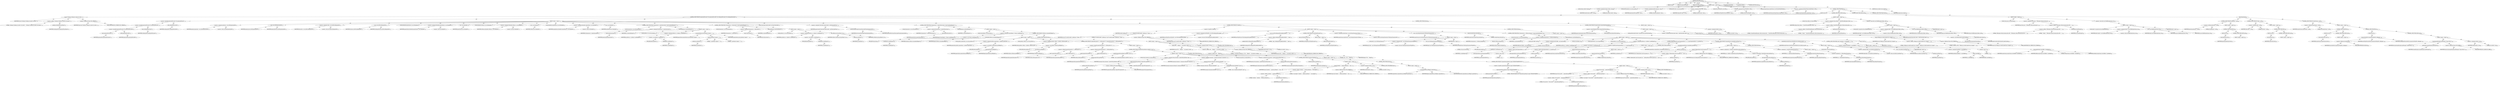 digraph "isRebuildRequired" {  
"111669149724" [label = <(METHOD,isRebuildRequired)<SUB>698</SUB>> ]
"115964117018" [label = <(PARAM,this)<SUB>698</SUB>> ]
"115964117055" [label = <(PARAM,File genericJarFile)<SUB>698</SUB>> ]
"115964117056" [label = <(PARAM,File weblogicJarFile)<SUB>698</SUB>> ]
"25769803848" [label = <(BLOCK,&lt;empty&gt;,&lt;empty&gt;)<SUB>698</SUB>> ]
"94489280541" [label = <(LOCAL,boolean rebuild: boolean)<SUB>699</SUB>> ]
"30064771399" [label = <(&lt;operator&gt;.assignment,boolean rebuild = false)<SUB>699</SUB>> ]
"68719477010" [label = <(IDENTIFIER,rebuild,boolean rebuild = false)<SUB>699</SUB>> ]
"90194313257" [label = <(LITERAL,false,boolean rebuild = false)<SUB>699</SUB>> ]
"94489280542" [label = <(LOCAL,JarFile genericJar: java.util.jar.JarFile)<SUB>701</SUB>> ]
"30064771400" [label = <(&lt;operator&gt;.assignment,JarFile genericJar = null)<SUB>701</SUB>> ]
"68719477011" [label = <(IDENTIFIER,genericJar,JarFile genericJar = null)<SUB>701</SUB>> ]
"90194313258" [label = <(LITERAL,null,JarFile genericJar = null)<SUB>701</SUB>> ]
"94489280543" [label = <(LOCAL,JarFile wlJar: java.util.jar.JarFile)<SUB>702</SUB>> ]
"30064771401" [label = <(&lt;operator&gt;.assignment,JarFile wlJar = null)<SUB>702</SUB>> ]
"68719477012" [label = <(IDENTIFIER,wlJar,JarFile wlJar = null)<SUB>702</SUB>> ]
"90194313259" [label = <(LITERAL,null,JarFile wlJar = null)<SUB>702</SUB>> ]
"94489280544" [label = <(LOCAL,File newWLJarFile: java.io.File)<SUB>703</SUB>> ]
"30064771402" [label = <(&lt;operator&gt;.assignment,File newWLJarFile = null)<SUB>703</SUB>> ]
"68719477013" [label = <(IDENTIFIER,newWLJarFile,File newWLJarFile = null)<SUB>703</SUB>> ]
"90194313260" [label = <(LITERAL,null,File newWLJarFile = null)<SUB>703</SUB>> ]
"94489280545" [label = <(LOCAL,JarOutputStream newJarStream: java.util.jar.JarOutputStream)<SUB>704</SUB>> ]
"30064771403" [label = <(&lt;operator&gt;.assignment,JarOutputStream newJarStream = null)<SUB>704</SUB>> ]
"68719477014" [label = <(IDENTIFIER,newJarStream,JarOutputStream newJarStream = null)<SUB>704</SUB>> ]
"90194313261" [label = <(LITERAL,null,JarOutputStream newJarStream = null)<SUB>704</SUB>> ]
"47244640293" [label = <(CONTROL_STRUCTURE,TRY,try)<SUB>706</SUB>> ]
"25769803849" [label = <(BLOCK,try,try)<SUB>706</SUB>> ]
"30064771404" [label = <(log,log(&quot;Checking if weblogic Jar needs to be rebui...)<SUB>707</SUB>> ]
"68719476777" [label = <(IDENTIFIER,this,log(&quot;Checking if weblogic Jar needs to be rebui...)<SUB>707</SUB>> ]
"30064771405" [label = <(&lt;operator&gt;.addition,&quot;Checking if weblogic Jar needs to be rebuilt f...)<SUB>707</SUB>> ]
"90194313262" [label = <(LITERAL,&quot;Checking if weblogic Jar needs to be rebuilt f...,&quot;Checking if weblogic Jar needs to be rebuilt f...)<SUB>707</SUB>> ]
"30064771406" [label = <(getName,weblogicJarFile.getName())<SUB>707</SUB>> ]
"68719477015" [label = <(IDENTIFIER,weblogicJarFile,weblogicJarFile.getName())<SUB>707</SUB>> ]
"30064771407" [label = <(&lt;operator&gt;.fieldAccess,Project.MSG_VERBOSE)<SUB>708</SUB>> ]
"68719477016" [label = <(IDENTIFIER,Project,log(&quot;Checking if weblogic Jar needs to be rebui...)<SUB>708</SUB>> ]
"55834574931" [label = <(FIELD_IDENTIFIER,MSG_VERBOSE,MSG_VERBOSE)<SUB>708</SUB>> ]
"47244640294" [label = <(CONTROL_STRUCTURE,IF,if (genericJarFile.exists() &amp;&amp; genericJarFile.isFile() &amp;&amp; weblogicJarFile.exists() &amp;&amp; weblogicJarFile.isFile()))<SUB>710</SUB>> ]
"30064771408" [label = <(&lt;operator&gt;.logicalAnd,genericJarFile.exists() &amp;&amp; genericJarFile.isFil...)<SUB>710</SUB>> ]
"30064771409" [label = <(&lt;operator&gt;.logicalAnd,genericJarFile.exists() &amp;&amp; genericJarFile.isFil...)<SUB>710</SUB>> ]
"30064771410" [label = <(&lt;operator&gt;.logicalAnd,genericJarFile.exists() &amp;&amp; genericJarFile.isFile())<SUB>710</SUB>> ]
"30064771411" [label = <(exists,genericJarFile.exists())<SUB>710</SUB>> ]
"68719477017" [label = <(IDENTIFIER,genericJarFile,genericJarFile.exists())<SUB>710</SUB>> ]
"30064771412" [label = <(isFile,genericJarFile.isFile())<SUB>710</SUB>> ]
"68719477018" [label = <(IDENTIFIER,genericJarFile,genericJarFile.isFile())<SUB>710</SUB>> ]
"30064771413" [label = <(exists,weblogicJarFile.exists())<SUB>711</SUB>> ]
"68719477019" [label = <(IDENTIFIER,weblogicJarFile,weblogicJarFile.exists())<SUB>711</SUB>> ]
"30064771414" [label = <(isFile,weblogicJarFile.isFile())<SUB>711</SUB>> ]
"68719477020" [label = <(IDENTIFIER,weblogicJarFile,weblogicJarFile.isFile())<SUB>711</SUB>> ]
"25769803850" [label = <(BLOCK,&lt;empty&gt;,&lt;empty&gt;)<SUB>711</SUB>> ]
"30064771415" [label = <(&lt;operator&gt;.assignment,genericJar = new JarFile(genericJarFile))<SUB>713</SUB>> ]
"68719477021" [label = <(IDENTIFIER,genericJar,genericJar = new JarFile(genericJarFile))<SUB>713</SUB>> ]
"30064771416" [label = <(&lt;operator&gt;.alloc,new JarFile(genericJarFile))<SUB>713</SUB>> ]
"30064771417" [label = <(&lt;init&gt;,new JarFile(genericJarFile))<SUB>713</SUB>> ]
"68719477022" [label = <(IDENTIFIER,genericJar,new JarFile(genericJarFile))<SUB>713</SUB>> ]
"68719477023" [label = <(IDENTIFIER,genericJarFile,new JarFile(genericJarFile))<SUB>713</SUB>> ]
"30064771418" [label = <(&lt;operator&gt;.assignment,wlJar = new JarFile(weblogicJarFile))<SUB>714</SUB>> ]
"68719477024" [label = <(IDENTIFIER,wlJar,wlJar = new JarFile(weblogicJarFile))<SUB>714</SUB>> ]
"30064771419" [label = <(&lt;operator&gt;.alloc,new JarFile(weblogicJarFile))<SUB>714</SUB>> ]
"30064771420" [label = <(&lt;init&gt;,new JarFile(weblogicJarFile))<SUB>714</SUB>> ]
"68719477025" [label = <(IDENTIFIER,wlJar,new JarFile(weblogicJarFile))<SUB>714</SUB>> ]
"68719477026" [label = <(IDENTIFIER,weblogicJarFile,new JarFile(weblogicJarFile))<SUB>714</SUB>> ]
"94489280546" [label = <(LOCAL,Hashtable genericEntries: java.util.Hashtable)<SUB>716</SUB>> ]
"30064771421" [label = <(&lt;operator&gt;.assignment,Hashtable genericEntries = new Hashtable())<SUB>716</SUB>> ]
"68719477027" [label = <(IDENTIFIER,genericEntries,Hashtable genericEntries = new Hashtable())<SUB>716</SUB>> ]
"30064771422" [label = <(&lt;operator&gt;.alloc,new Hashtable())<SUB>716</SUB>> ]
"30064771423" [label = <(&lt;init&gt;,new Hashtable())<SUB>716</SUB>> ]
"68719477028" [label = <(IDENTIFIER,genericEntries,new Hashtable())<SUB>716</SUB>> ]
"94489280547" [label = <(LOCAL,Hashtable wlEntries: java.util.Hashtable)<SUB>717</SUB>> ]
"30064771424" [label = <(&lt;operator&gt;.assignment,Hashtable wlEntries = new Hashtable())<SUB>717</SUB>> ]
"68719477029" [label = <(IDENTIFIER,wlEntries,Hashtable wlEntries = new Hashtable())<SUB>717</SUB>> ]
"30064771425" [label = <(&lt;operator&gt;.alloc,new Hashtable())<SUB>717</SUB>> ]
"30064771426" [label = <(&lt;init&gt;,new Hashtable())<SUB>717</SUB>> ]
"68719477030" [label = <(IDENTIFIER,wlEntries,new Hashtable())<SUB>717</SUB>> ]
"94489280548" [label = <(LOCAL,Hashtable replaceEntries: java.util.Hashtable)<SUB>718</SUB>> ]
"30064771427" [label = <(&lt;operator&gt;.assignment,Hashtable replaceEntries = new Hashtable())<SUB>718</SUB>> ]
"68719477031" [label = <(IDENTIFIER,replaceEntries,Hashtable replaceEntries = new Hashtable())<SUB>718</SUB>> ]
"30064771428" [label = <(&lt;operator&gt;.alloc,new Hashtable())<SUB>718</SUB>> ]
"30064771429" [label = <(&lt;init&gt;,new Hashtable())<SUB>718</SUB>> ]
"68719477032" [label = <(IDENTIFIER,replaceEntries,new Hashtable())<SUB>718</SUB>> ]
"47244640295" [label = <(CONTROL_STRUCTURE,FOR,for (Enumeration e = genericJar.entries(); Some(e.hasMoreElements()); ))<SUB>721</SUB>> ]
"94489280549" [label = <(LOCAL,Enumeration e: java.util.Enumeration)<SUB>721</SUB>> ]
"30064771430" [label = <(&lt;operator&gt;.assignment,Enumeration e = genericJar.entries())<SUB>721</SUB>> ]
"68719477033" [label = <(IDENTIFIER,e,Enumeration e = genericJar.entries())<SUB>721</SUB>> ]
"30064771431" [label = <(entries,genericJar.entries())<SUB>721</SUB>> ]
"68719477034" [label = <(IDENTIFIER,genericJar,genericJar.entries())<SUB>721</SUB>> ]
"30064771432" [label = <(hasMoreElements,e.hasMoreElements())<SUB>721</SUB>> ]
"68719477035" [label = <(IDENTIFIER,e,e.hasMoreElements())<SUB>721</SUB>> ]
"25769803851" [label = <(BLOCK,&lt;empty&gt;,&lt;empty&gt;)<SUB>721</SUB>> ]
"94489280550" [label = <(LOCAL,JarEntry je: java.util.jar.JarEntry)<SUB>722</SUB>> ]
"30064771433" [label = <(&lt;operator&gt;.assignment,JarEntry je = (JarEntry) e.nextElement())<SUB>722</SUB>> ]
"68719477036" [label = <(IDENTIFIER,je,JarEntry je = (JarEntry) e.nextElement())<SUB>722</SUB>> ]
"30064771434" [label = <(&lt;operator&gt;.cast,(JarEntry) e.nextElement())<SUB>722</SUB>> ]
"180388626464" [label = <(TYPE_REF,JarEntry,JarEntry)<SUB>722</SUB>> ]
"30064771435" [label = <(nextElement,e.nextElement())<SUB>722</SUB>> ]
"68719477037" [label = <(IDENTIFIER,e,e.nextElement())<SUB>722</SUB>> ]
"30064771436" [label = <(put,genericEntries.put(je.getName().replace('\\', '...)<SUB>724</SUB>> ]
"68719477038" [label = <(IDENTIFIER,genericEntries,genericEntries.put(je.getName().replace('\\', '...)<SUB>724</SUB>> ]
"30064771437" [label = <(replace,je.getName().replace('\\', '/'))<SUB>724</SUB>> ]
"30064771438" [label = <(getName,je.getName())<SUB>724</SUB>> ]
"68719477039" [label = <(IDENTIFIER,je,je.getName())<SUB>724</SUB>> ]
"90194313263" [label = <(LITERAL,'\\',je.getName().replace('\\', '/'))<SUB>724</SUB>> ]
"90194313264" [label = <(LITERAL,'/',je.getName().replace('\\', '/'))<SUB>724</SUB>> ]
"68719477040" [label = <(IDENTIFIER,je,genericEntries.put(je.getName().replace('\\', '...)<SUB>724</SUB>> ]
"47244640296" [label = <(CONTROL_STRUCTURE,FOR,for (Enumeration e = wlJar.entries(); Some(e.hasMoreElements()); ))<SUB>727</SUB>> ]
"94489280551" [label = <(LOCAL,Enumeration e: java.util.Enumeration)<SUB>727</SUB>> ]
"30064771439" [label = <(&lt;operator&gt;.assignment,Enumeration e = wlJar.entries())<SUB>727</SUB>> ]
"68719477041" [label = <(IDENTIFIER,e,Enumeration e = wlJar.entries())<SUB>727</SUB>> ]
"30064771440" [label = <(entries,wlJar.entries())<SUB>727</SUB>> ]
"68719477042" [label = <(IDENTIFIER,wlJar,wlJar.entries())<SUB>727</SUB>> ]
"30064771441" [label = <(hasMoreElements,e.hasMoreElements())<SUB>727</SUB>> ]
"68719477043" [label = <(IDENTIFIER,e,e.hasMoreElements())<SUB>727</SUB>> ]
"25769803852" [label = <(BLOCK,&lt;empty&gt;,&lt;empty&gt;)<SUB>727</SUB>> ]
"94489280552" [label = <(LOCAL,JarEntry je: java.util.jar.JarEntry)<SUB>728</SUB>> ]
"30064771442" [label = <(&lt;operator&gt;.assignment,JarEntry je = (JarEntry) e.nextElement())<SUB>728</SUB>> ]
"68719477044" [label = <(IDENTIFIER,je,JarEntry je = (JarEntry) e.nextElement())<SUB>728</SUB>> ]
"30064771443" [label = <(&lt;operator&gt;.cast,(JarEntry) e.nextElement())<SUB>728</SUB>> ]
"180388626465" [label = <(TYPE_REF,JarEntry,JarEntry)<SUB>728</SUB>> ]
"30064771444" [label = <(nextElement,e.nextElement())<SUB>728</SUB>> ]
"68719477045" [label = <(IDENTIFIER,e,e.nextElement())<SUB>728</SUB>> ]
"30064771445" [label = <(put,wlEntries.put(je.getName(), je))<SUB>730</SUB>> ]
"68719477046" [label = <(IDENTIFIER,wlEntries,wlEntries.put(je.getName(), je))<SUB>730</SUB>> ]
"30064771446" [label = <(getName,je.getName())<SUB>730</SUB>> ]
"68719477047" [label = <(IDENTIFIER,je,je.getName())<SUB>730</SUB>> ]
"68719477048" [label = <(IDENTIFIER,je,wlEntries.put(je.getName(), je))<SUB>730</SUB>> ]
"94489280553" [label = <(LOCAL,ClassLoader genericLoader: java.lang.ClassLoader)<SUB>734</SUB>> ]
"30064771447" [label = <(&lt;operator&gt;.assignment,ClassLoader genericLoader = getClassLoaderFromJ...)<SUB>734</SUB>> ]
"68719477049" [label = <(IDENTIFIER,genericLoader,ClassLoader genericLoader = getClassLoaderFromJ...)<SUB>734</SUB>> ]
"30064771448" [label = <(getClassLoaderFromJar,this.getClassLoaderFromJar(genericJarFile))<SUB>735</SUB>> ]
"68719476778" [label = <(IDENTIFIER,this,this.getClassLoaderFromJar(genericJarFile))<SUB>735</SUB>> ]
"68719477050" [label = <(IDENTIFIER,genericJarFile,this.getClassLoaderFromJar(genericJarFile))<SUB>735</SUB>> ]
"47244640297" [label = <(CONTROL_STRUCTURE,FOR,for (Enumeration e = genericEntries.keys(); Some(e.hasMoreElements()); ))<SUB>737</SUB>> ]
"94489280554" [label = <(LOCAL,Enumeration e: java.util.Enumeration)<SUB>737</SUB>> ]
"30064771449" [label = <(&lt;operator&gt;.assignment,Enumeration e = genericEntries.keys())<SUB>737</SUB>> ]
"68719477051" [label = <(IDENTIFIER,e,Enumeration e = genericEntries.keys())<SUB>737</SUB>> ]
"30064771450" [label = <(keys,genericEntries.keys())<SUB>737</SUB>> ]
"68719477052" [label = <(IDENTIFIER,genericEntries,genericEntries.keys())<SUB>737</SUB>> ]
"30064771451" [label = <(hasMoreElements,e.hasMoreElements())<SUB>737</SUB>> ]
"68719477053" [label = <(IDENTIFIER,e,e.hasMoreElements())<SUB>737</SUB>> ]
"25769803853" [label = <(BLOCK,&lt;empty&gt;,&lt;empty&gt;)<SUB>737</SUB>> ]
"94489280555" [label = <(LOCAL,String filepath: java.lang.String)<SUB>738</SUB>> ]
"30064771452" [label = <(&lt;operator&gt;.assignment,String filepath = (String) e.nextElement())<SUB>738</SUB>> ]
"68719477054" [label = <(IDENTIFIER,filepath,String filepath = (String) e.nextElement())<SUB>738</SUB>> ]
"30064771453" [label = <(&lt;operator&gt;.cast,(String) e.nextElement())<SUB>738</SUB>> ]
"180388626466" [label = <(TYPE_REF,String,String)<SUB>738</SUB>> ]
"30064771454" [label = <(nextElement,e.nextElement())<SUB>738</SUB>> ]
"68719477055" [label = <(IDENTIFIER,e,e.nextElement())<SUB>738</SUB>> ]
"47244640298" [label = <(CONTROL_STRUCTURE,IF,if (wlEntries.containsKey(filepath)))<SUB>740</SUB>> ]
"30064771455" [label = <(containsKey,wlEntries.containsKey(filepath))<SUB>740</SUB>> ]
"68719477056" [label = <(IDENTIFIER,wlEntries,wlEntries.containsKey(filepath))<SUB>740</SUB>> ]
"68719477057" [label = <(IDENTIFIER,filepath,wlEntries.containsKey(filepath))<SUB>740</SUB>> ]
"25769803854" [label = <(BLOCK,&lt;empty&gt;,&lt;empty&gt;)<SUB>740</SUB>> ]
"94489280556" [label = <(LOCAL,JarEntry genericEntry: java.util.jar.JarEntry)<SUB>744</SUB>> ]
"30064771456" [label = <(&lt;operator&gt;.assignment,JarEntry genericEntry = (JarEntry) genericEntri...)<SUB>744</SUB>> ]
"68719477058" [label = <(IDENTIFIER,genericEntry,JarEntry genericEntry = (JarEntry) genericEntri...)<SUB>744</SUB>> ]
"30064771457" [label = <(&lt;operator&gt;.cast,(JarEntry) genericEntries.get(filepath))<SUB>744</SUB>> ]
"180388626467" [label = <(TYPE_REF,JarEntry,JarEntry)<SUB>744</SUB>> ]
"30064771458" [label = <(get,genericEntries.get(filepath))<SUB>744</SUB>> ]
"68719477059" [label = <(IDENTIFIER,genericEntries,genericEntries.get(filepath))<SUB>744</SUB>> ]
"68719477060" [label = <(IDENTIFIER,filepath,genericEntries.get(filepath))<SUB>744</SUB>> ]
"94489280557" [label = <(LOCAL,JarEntry wlEntry: java.util.jar.JarEntry)<SUB>745</SUB>> ]
"30064771459" [label = <(&lt;operator&gt;.assignment,JarEntry wlEntry = (JarEntry) wlEntries.get(fil...)<SUB>745</SUB>> ]
"68719477061" [label = <(IDENTIFIER,wlEntry,JarEntry wlEntry = (JarEntry) wlEntries.get(fil...)<SUB>745</SUB>> ]
"30064771460" [label = <(&lt;operator&gt;.cast,(JarEntry) wlEntries.get(filepath))<SUB>745</SUB>> ]
"180388626468" [label = <(TYPE_REF,JarEntry,JarEntry)<SUB>745</SUB>> ]
"30064771461" [label = <(get,wlEntries.get(filepath))<SUB>745</SUB>> ]
"68719477062" [label = <(IDENTIFIER,wlEntries,wlEntries.get(filepath))<SUB>745</SUB>> ]
"68719477063" [label = <(IDENTIFIER,filepath,wlEntries.get(filepath))<SUB>745</SUB>> ]
"47244640299" [label = <(CONTROL_STRUCTURE,IF,if ((genericEntry.getCrc() != wlEntry.getCrc()) || (genericEntry.getSize() != wlEntry.getSize())))<SUB>747</SUB>> ]
"30064771462" [label = <(&lt;operator&gt;.logicalOr,(genericEntry.getCrc() != wlEntry.getCrc()) || ...)<SUB>747</SUB>> ]
"30064771463" [label = <(&lt;operator&gt;.notEquals,genericEntry.getCrc() != wlEntry.getCrc())<SUB>747</SUB>> ]
"30064771464" [label = <(getCrc,genericEntry.getCrc())<SUB>747</SUB>> ]
"68719477064" [label = <(IDENTIFIER,genericEntry,genericEntry.getCrc())<SUB>747</SUB>> ]
"30064771465" [label = <(getCrc,wlEntry.getCrc())<SUB>747</SUB>> ]
"68719477065" [label = <(IDENTIFIER,wlEntry,wlEntry.getCrc())<SUB>747</SUB>> ]
"30064771466" [label = <(&lt;operator&gt;.notEquals,genericEntry.getSize() != wlEntry.getSize())<SUB>748</SUB>> ]
"30064771467" [label = <(getSize,genericEntry.getSize())<SUB>748</SUB>> ]
"68719477066" [label = <(IDENTIFIER,genericEntry,genericEntry.getSize())<SUB>748</SUB>> ]
"30064771468" [label = <(getSize,wlEntry.getSize())<SUB>748</SUB>> ]
"68719477067" [label = <(IDENTIFIER,wlEntry,wlEntry.getSize())<SUB>748</SUB>> ]
"25769803855" [label = <(BLOCK,&lt;empty&gt;,&lt;empty&gt;)<SUB>748</SUB>> ]
"47244640300" [label = <(CONTROL_STRUCTURE,IF,if (genericEntry.getName().endsWith(&quot;.class&quot;)))<SUB>750</SUB>> ]
"30064771469" [label = <(endsWith,genericEntry.getName().endsWith(&quot;.class&quot;))<SUB>750</SUB>> ]
"30064771470" [label = <(getName,genericEntry.getName())<SUB>750</SUB>> ]
"68719477068" [label = <(IDENTIFIER,genericEntry,genericEntry.getName())<SUB>750</SUB>> ]
"90194313265" [label = <(LITERAL,&quot;.class&quot;,genericEntry.getName().endsWith(&quot;.class&quot;))<SUB>750</SUB>> ]
"25769803856" [label = <(BLOCK,&lt;empty&gt;,&lt;empty&gt;)<SUB>750</SUB>> ]
"94489280558" [label = <(LOCAL,String classname: java.lang.String)<SUB>752</SUB>> ]
"30064771471" [label = <(&lt;operator&gt;.assignment,String classname = genericEntry.getName().repla...)<SUB>752</SUB>> ]
"68719477069" [label = <(IDENTIFIER,classname,String classname = genericEntry.getName().repla...)<SUB>752</SUB>> ]
"30064771472" [label = <(replace,genericEntry.getName().replace(File.separatorCh...)<SUB>753</SUB>> ]
"30064771473" [label = <(getName,genericEntry.getName())<SUB>753</SUB>> ]
"68719477070" [label = <(IDENTIFIER,genericEntry,genericEntry.getName())<SUB>753</SUB>> ]
"30064771474" [label = <(&lt;operator&gt;.fieldAccess,File.separatorChar)<SUB>753</SUB>> ]
"68719477071" [label = <(IDENTIFIER,File,genericEntry.getName().replace(File.separatorCh...)<SUB>753</SUB>> ]
"55834574932" [label = <(FIELD_IDENTIFIER,separatorChar,separatorChar)<SUB>753</SUB>> ]
"90194313266" [label = <(LITERAL,'.',genericEntry.getName().replace(File.separatorCh...)<SUB>753</SUB>> ]
"30064771475" [label = <(&lt;operator&gt;.assignment,classname = classname.substring(0, classname.la...)<SUB>755</SUB>> ]
"68719477072" [label = <(IDENTIFIER,classname,classname = classname.substring(0, classname.la...)<SUB>755</SUB>> ]
"30064771476" [label = <(substring,classname.substring(0, classname.lastIndexOf(&quot;....)<SUB>755</SUB>> ]
"68719477073" [label = <(IDENTIFIER,classname,classname.substring(0, classname.lastIndexOf(&quot;....)<SUB>755</SUB>> ]
"90194313267" [label = <(LITERAL,0,classname.substring(0, classname.lastIndexOf(&quot;....)<SUB>755</SUB>> ]
"30064771477" [label = <(lastIndexOf,classname.lastIndexOf(&quot;.class&quot;))<SUB>755</SUB>> ]
"68719477074" [label = <(IDENTIFIER,classname,classname.lastIndexOf(&quot;.class&quot;))<SUB>755</SUB>> ]
"90194313268" [label = <(LITERAL,&quot;.class&quot;,classname.lastIndexOf(&quot;.class&quot;))<SUB>755</SUB>> ]
"94489280559" [label = <(LOCAL,Class genclass: java.lang.Class)<SUB>757</SUB>> ]
"30064771478" [label = <(&lt;operator&gt;.assignment,Class genclass = genericLoader.loadClass(classn...)<SUB>757</SUB>> ]
"68719477075" [label = <(IDENTIFIER,genclass,Class genclass = genericLoader.loadClass(classn...)<SUB>757</SUB>> ]
"30064771479" [label = <(loadClass,genericLoader.loadClass(classname))<SUB>757</SUB>> ]
"68719477076" [label = <(IDENTIFIER,genericLoader,genericLoader.loadClass(classname))<SUB>757</SUB>> ]
"68719477077" [label = <(IDENTIFIER,classname,genericLoader.loadClass(classname))<SUB>757</SUB>> ]
"47244640301" [label = <(CONTROL_STRUCTURE,IF,if (genclass.isInterface()))<SUB>759</SUB>> ]
"30064771480" [label = <(isInterface,genclass.isInterface())<SUB>759</SUB>> ]
"68719477078" [label = <(IDENTIFIER,genclass,genclass.isInterface())<SUB>759</SUB>> ]
"25769803857" [label = <(BLOCK,&lt;empty&gt;,&lt;empty&gt;)<SUB>759</SUB>> ]
"30064771481" [label = <(log,log(&quot;Interface &quot; + genclass.getName() + &quot; has c...)<SUB>761</SUB>> ]
"68719476779" [label = <(IDENTIFIER,this,log(&quot;Interface &quot; + genclass.getName() + &quot; has c...)<SUB>761</SUB>> ]
"30064771482" [label = <(&lt;operator&gt;.addition,&quot;Interface &quot; + genclass.getName() + &quot; has changed&quot;)<SUB>761</SUB>> ]
"30064771483" [label = <(&lt;operator&gt;.addition,&quot;Interface &quot; + genclass.getName())<SUB>761</SUB>> ]
"90194313269" [label = <(LITERAL,&quot;Interface &quot;,&quot;Interface &quot; + genclass.getName())<SUB>761</SUB>> ]
"30064771484" [label = <(getName,genclass.getName())<SUB>761</SUB>> ]
"68719477079" [label = <(IDENTIFIER,genclass,genclass.getName())<SUB>761</SUB>> ]
"90194313270" [label = <(LITERAL,&quot; has changed&quot;,&quot;Interface &quot; + genclass.getName() + &quot; has changed&quot;)<SUB>762</SUB>> ]
"30064771485" [label = <(&lt;operator&gt;.fieldAccess,Project.MSG_VERBOSE)<SUB>762</SUB>> ]
"68719477080" [label = <(IDENTIFIER,Project,log(&quot;Interface &quot; + genclass.getName() + &quot; has c...)<SUB>762</SUB>> ]
"55834574933" [label = <(FIELD_IDENTIFIER,MSG_VERBOSE,MSG_VERBOSE)<SUB>762</SUB>> ]
"30064771486" [label = <(&lt;operator&gt;.assignment,rebuild = true)<SUB>763</SUB>> ]
"68719477081" [label = <(IDENTIFIER,rebuild,rebuild = true)<SUB>763</SUB>> ]
"90194313271" [label = <(LITERAL,true,rebuild = true)<SUB>763</SUB>> ]
"47244640302" [label = <(CONTROL_STRUCTURE,BREAK,break;)<SUB>764</SUB>> ]
"47244640303" [label = <(CONTROL_STRUCTURE,ELSE,else)<SUB>765</SUB>> ]
"25769803858" [label = <(BLOCK,&lt;empty&gt;,&lt;empty&gt;)<SUB>765</SUB>> ]
"30064771487" [label = <(put,replaceEntries.put(filepath, genericEntry))<SUB>767</SUB>> ]
"68719477082" [label = <(IDENTIFIER,replaceEntries,replaceEntries.put(filepath, genericEntry))<SUB>767</SUB>> ]
"68719477083" [label = <(IDENTIFIER,filepath,replaceEntries.put(filepath, genericEntry))<SUB>767</SUB>> ]
"68719477084" [label = <(IDENTIFIER,genericEntry,replaceEntries.put(filepath, genericEntry))<SUB>767</SUB>> ]
"47244640304" [label = <(CONTROL_STRUCTURE,ELSE,else)<SUB>769</SUB>> ]
"25769803859" [label = <(BLOCK,&lt;empty&gt;,&lt;empty&gt;)<SUB>769</SUB>> ]
"47244640305" [label = <(CONTROL_STRUCTURE,IF,if (!genericEntry.getName().equals(&quot;META-INF/MANIFEST.MF&quot;)))<SUB>771</SUB>> ]
"30064771488" [label = <(&lt;operator&gt;.logicalNot,!genericEntry.getName().equals(&quot;META-INF/MANIFE...)<SUB>771</SUB>> ]
"30064771489" [label = <(equals,genericEntry.getName().equals(&quot;META-INF/MANIFES...)<SUB>771</SUB>> ]
"30064771490" [label = <(getName,genericEntry.getName())<SUB>771</SUB>> ]
"68719477085" [label = <(IDENTIFIER,genericEntry,genericEntry.getName())<SUB>771</SUB>> ]
"90194313272" [label = <(LITERAL,&quot;META-INF/MANIFEST.MF&quot;,genericEntry.getName().equals(&quot;META-INF/MANIFES...)<SUB>771</SUB>> ]
"25769803860" [label = <(BLOCK,&lt;empty&gt;,&lt;empty&gt;)<SUB>771</SUB>> ]
"30064771491" [label = <(log,log(&quot;Non class file &quot; + genericEntry.getName() ...)<SUB>773</SUB>> ]
"68719476780" [label = <(IDENTIFIER,this,log(&quot;Non class file &quot; + genericEntry.getName() ...)<SUB>773</SUB>> ]
"30064771492" [label = <(&lt;operator&gt;.addition,&quot;Non class file &quot; + genericEntry.getName() + &quot; ...)<SUB>773</SUB>> ]
"30064771493" [label = <(&lt;operator&gt;.addition,&quot;Non class file &quot; + genericEntry.getName())<SUB>773</SUB>> ]
"90194313273" [label = <(LITERAL,&quot;Non class file &quot;,&quot;Non class file &quot; + genericEntry.getName())<SUB>773</SUB>> ]
"30064771494" [label = <(getName,genericEntry.getName())<SUB>773</SUB>> ]
"68719477086" [label = <(IDENTIFIER,genericEntry,genericEntry.getName())<SUB>773</SUB>> ]
"90194313274" [label = <(LITERAL,&quot; has changed&quot;,&quot;Non class file &quot; + genericEntry.getName() + &quot; ...)<SUB>774</SUB>> ]
"30064771495" [label = <(&lt;operator&gt;.fieldAccess,Project.MSG_VERBOSE)<SUB>774</SUB>> ]
"68719477087" [label = <(IDENTIFIER,Project,log(&quot;Non class file &quot; + genericEntry.getName() ...)<SUB>774</SUB>> ]
"55834574934" [label = <(FIELD_IDENTIFIER,MSG_VERBOSE,MSG_VERBOSE)<SUB>774</SUB>> ]
"30064771496" [label = <(&lt;operator&gt;.assignment,rebuild = true)<SUB>775</SUB>> ]
"68719477088" [label = <(IDENTIFIER,rebuild,rebuild = true)<SUB>775</SUB>> ]
"90194313275" [label = <(LITERAL,true,rebuild = true)<SUB>775</SUB>> ]
"47244640306" [label = <(CONTROL_STRUCTURE,BREAK,break;)<SUB>776</SUB>> ]
"47244640307" [label = <(CONTROL_STRUCTURE,ELSE,else)<SUB>780</SUB>> ]
"25769803861" [label = <(BLOCK,&lt;empty&gt;,&lt;empty&gt;)<SUB>780</SUB>> ]
"30064771497" [label = <(log,log(&quot;File &quot; + filepath + &quot; not present in weblo...)<SUB>783</SUB>> ]
"68719476781" [label = <(IDENTIFIER,this,log(&quot;File &quot; + filepath + &quot; not present in weblo...)<SUB>783</SUB>> ]
"30064771498" [label = <(&lt;operator&gt;.addition,&quot;File &quot; + filepath + &quot; not present in weblogic ...)<SUB>783</SUB>> ]
"30064771499" [label = <(&lt;operator&gt;.addition,&quot;File &quot; + filepath)<SUB>783</SUB>> ]
"90194313276" [label = <(LITERAL,&quot;File &quot;,&quot;File &quot; + filepath)<SUB>783</SUB>> ]
"68719477089" [label = <(IDENTIFIER,filepath,&quot;File &quot; + filepath)<SUB>783</SUB>> ]
"90194313277" [label = <(LITERAL,&quot; not present in weblogic jar&quot;,&quot;File &quot; + filepath + &quot; not present in weblogic ...)<SUB>783</SUB>> ]
"30064771500" [label = <(&lt;operator&gt;.fieldAccess,Project.MSG_VERBOSE)<SUB>784</SUB>> ]
"68719477090" [label = <(IDENTIFIER,Project,log(&quot;File &quot; + filepath + &quot; not present in weblo...)<SUB>784</SUB>> ]
"55834574935" [label = <(FIELD_IDENTIFIER,MSG_VERBOSE,MSG_VERBOSE)<SUB>784</SUB>> ]
"30064771501" [label = <(&lt;operator&gt;.assignment,rebuild = true)<SUB>785</SUB>> ]
"68719477091" [label = <(IDENTIFIER,rebuild,rebuild = true)<SUB>785</SUB>> ]
"90194313278" [label = <(LITERAL,true,rebuild = true)<SUB>785</SUB>> ]
"47244640308" [label = <(CONTROL_STRUCTURE,BREAK,break;)<SUB>786</SUB>> ]
"47244640309" [label = <(CONTROL_STRUCTURE,IF,if (!rebuild))<SUB>790</SUB>> ]
"30064771502" [label = <(&lt;operator&gt;.logicalNot,!rebuild)<SUB>790</SUB>> ]
"68719477092" [label = <(IDENTIFIER,rebuild,!rebuild)<SUB>790</SUB>> ]
"25769803862" [label = <(BLOCK,&lt;empty&gt;,&lt;empty&gt;)<SUB>790</SUB>> ]
"30064771503" [label = <(log,log(&quot;No rebuild needed - updating jar&quot;, Project...)<SUB>791</SUB>> ]
"68719476782" [label = <(IDENTIFIER,this,log(&quot;No rebuild needed - updating jar&quot;, Project...)<SUB>791</SUB>> ]
"90194313279" [label = <(LITERAL,&quot;No rebuild needed - updating jar&quot;,log(&quot;No rebuild needed - updating jar&quot;, Project...)<SUB>791</SUB>> ]
"30064771504" [label = <(&lt;operator&gt;.fieldAccess,Project.MSG_VERBOSE)<SUB>791</SUB>> ]
"68719477093" [label = <(IDENTIFIER,Project,log(&quot;No rebuild needed - updating jar&quot;, Project...)<SUB>791</SUB>> ]
"55834574936" [label = <(FIELD_IDENTIFIER,MSG_VERBOSE,MSG_VERBOSE)<SUB>791</SUB>> ]
"30064771505" [label = <(&lt;operator&gt;.assignment,newWLJarFile = new File(weblogicJarFile.getAbso...)<SUB>792</SUB>> ]
"68719477094" [label = <(IDENTIFIER,newWLJarFile,newWLJarFile = new File(weblogicJarFile.getAbso...)<SUB>792</SUB>> ]
"30064771506" [label = <(&lt;operator&gt;.alloc,new File(weblogicJarFile.getAbsolutePath() + &quot;....)<SUB>792</SUB>> ]
"30064771507" [label = <(&lt;init&gt;,new File(weblogicJarFile.getAbsolutePath() + &quot;....)<SUB>792</SUB>> ]
"68719477095" [label = <(IDENTIFIER,newWLJarFile,new File(weblogicJarFile.getAbsolutePath() + &quot;....)<SUB>792</SUB>> ]
"30064771508" [label = <(&lt;operator&gt;.addition,weblogicJarFile.getAbsolutePath() + &quot;.temp&quot;)<SUB>792</SUB>> ]
"30064771509" [label = <(getAbsolutePath,weblogicJarFile.getAbsolutePath())<SUB>792</SUB>> ]
"68719477096" [label = <(IDENTIFIER,weblogicJarFile,weblogicJarFile.getAbsolutePath())<SUB>792</SUB>> ]
"90194313280" [label = <(LITERAL,&quot;.temp&quot;,weblogicJarFile.getAbsolutePath() + &quot;.temp&quot;)<SUB>792</SUB>> ]
"47244640310" [label = <(CONTROL_STRUCTURE,IF,if (newWLJarFile.exists()))<SUB>793</SUB>> ]
"30064771510" [label = <(exists,newWLJarFile.exists())<SUB>793</SUB>> ]
"68719477097" [label = <(IDENTIFIER,newWLJarFile,newWLJarFile.exists())<SUB>793</SUB>> ]
"25769803863" [label = <(BLOCK,&lt;empty&gt;,&lt;empty&gt;)<SUB>793</SUB>> ]
"30064771511" [label = <(delete,newWLJarFile.delete())<SUB>794</SUB>> ]
"68719477098" [label = <(IDENTIFIER,newWLJarFile,newWLJarFile.delete())<SUB>794</SUB>> ]
"30064771512" [label = <(&lt;operator&gt;.assignment,newJarStream = new JarOutputStream(new FileOutp...)<SUB>797</SUB>> ]
"68719477099" [label = <(IDENTIFIER,newJarStream,newJarStream = new JarOutputStream(new FileOutp...)<SUB>797</SUB>> ]
"30064771513" [label = <(&lt;operator&gt;.alloc,new JarOutputStream(new FileOutputStream(newWLJ...)<SUB>797</SUB>> ]
"30064771514" [label = <(&lt;init&gt;,new JarOutputStream(new FileOutputStream(newWLJ...)<SUB>797</SUB>> ]
"68719477100" [label = <(IDENTIFIER,newJarStream,new JarOutputStream(new FileOutputStream(newWLJ...)<SUB>797</SUB>> ]
"25769803864" [label = <(BLOCK,&lt;empty&gt;,&lt;empty&gt;)<SUB>797</SUB>> ]
"94489280560" [label = <(LOCAL,$obj7: java.io.FileOutputStream)<SUB>797</SUB>> ]
"30064771515" [label = <(&lt;operator&gt;.assignment,$obj7 = new FileOutputStream(newWLJarFile))<SUB>797</SUB>> ]
"68719477101" [label = <(IDENTIFIER,$obj7,$obj7 = new FileOutputStream(newWLJarFile))<SUB>797</SUB>> ]
"30064771516" [label = <(&lt;operator&gt;.alloc,new FileOutputStream(newWLJarFile))<SUB>797</SUB>> ]
"30064771517" [label = <(&lt;init&gt;,new FileOutputStream(newWLJarFile))<SUB>797</SUB>> ]
"68719477102" [label = <(IDENTIFIER,$obj7,new FileOutputStream(newWLJarFile))<SUB>797</SUB>> ]
"68719477103" [label = <(IDENTIFIER,newWLJarFile,new FileOutputStream(newWLJarFile))<SUB>797</SUB>> ]
"68719477104" [label = <(IDENTIFIER,$obj7,&lt;empty&gt;)<SUB>797</SUB>> ]
"30064771518" [label = <(setLevel,newJarStream.setLevel(0))<SUB>798</SUB>> ]
"68719477105" [label = <(IDENTIFIER,newJarStream,newJarStream.setLevel(0))<SUB>798</SUB>> ]
"90194313281" [label = <(LITERAL,0,newJarStream.setLevel(0))<SUB>798</SUB>> ]
"47244640311" [label = <(CONTROL_STRUCTURE,FOR,for (Enumeration e = wlEntries.elements(); Some(e.hasMoreElements()); ))<SUB>801</SUB>> ]
"94489280561" [label = <(LOCAL,Enumeration e: java.util.Enumeration)<SUB>801</SUB>> ]
"30064771519" [label = <(&lt;operator&gt;.assignment,Enumeration e = wlEntries.elements())<SUB>801</SUB>> ]
"68719477106" [label = <(IDENTIFIER,e,Enumeration e = wlEntries.elements())<SUB>801</SUB>> ]
"30064771520" [label = <(elements,wlEntries.elements())<SUB>801</SUB>> ]
"68719477107" [label = <(IDENTIFIER,wlEntries,wlEntries.elements())<SUB>801</SUB>> ]
"30064771521" [label = <(hasMoreElements,e.hasMoreElements())<SUB>801</SUB>> ]
"68719477108" [label = <(IDENTIFIER,e,e.hasMoreElements())<SUB>801</SUB>> ]
"25769803865" [label = <(BLOCK,&lt;empty&gt;,&lt;empty&gt;)<SUB>801</SUB>> ]
"94489280562" [label = <(LOCAL,byte[] buffer: byte[])<SUB>802</SUB>> ]
"30064771522" [label = <(&lt;operator&gt;.assignment,byte[] buffer = new byte[1024])<SUB>802</SUB>> ]
"68719477109" [label = <(IDENTIFIER,buffer,byte[] buffer = new byte[1024])<SUB>802</SUB>> ]
"30064771523" [label = <(&lt;operator&gt;.alloc,new byte[1024])> ]
"90194313282" [label = <(LITERAL,1024,new byte[1024])<SUB>802</SUB>> ]
"94489280563" [label = <(LOCAL,int bytesRead: int)<SUB>803</SUB>> ]
"94489280564" [label = <(LOCAL,InputStream is: java.io.InputStream)<SUB>804</SUB>> ]
"94489280565" [label = <(LOCAL,JarEntry je: java.util.jar.JarEntry)<SUB>805</SUB>> ]
"30064771524" [label = <(&lt;operator&gt;.assignment,JarEntry je = (JarEntry) e.nextElement())<SUB>805</SUB>> ]
"68719477110" [label = <(IDENTIFIER,je,JarEntry je = (JarEntry) e.nextElement())<SUB>805</SUB>> ]
"30064771525" [label = <(&lt;operator&gt;.cast,(JarEntry) e.nextElement())<SUB>805</SUB>> ]
"180388626469" [label = <(TYPE_REF,JarEntry,JarEntry)<SUB>805</SUB>> ]
"30064771526" [label = <(nextElement,e.nextElement())<SUB>805</SUB>> ]
"68719477111" [label = <(IDENTIFIER,e,e.nextElement())<SUB>805</SUB>> ]
"47244640312" [label = <(CONTROL_STRUCTURE,IF,if (je.getCompressedSize() == -1 || je.getCompressedSize() == je.getSize()))<SUB>807</SUB>> ]
"30064771527" [label = <(&lt;operator&gt;.logicalOr,je.getCompressedSize() == -1 || je.getCompresse...)<SUB>807</SUB>> ]
"30064771528" [label = <(&lt;operator&gt;.equals,je.getCompressedSize() == -1)<SUB>807</SUB>> ]
"30064771529" [label = <(getCompressedSize,je.getCompressedSize())<SUB>807</SUB>> ]
"68719477112" [label = <(IDENTIFIER,je,je.getCompressedSize())<SUB>807</SUB>> ]
"30064771530" [label = <(&lt;operator&gt;.minus,-1)<SUB>807</SUB>> ]
"90194313283" [label = <(LITERAL,1,-1)<SUB>807</SUB>> ]
"30064771531" [label = <(&lt;operator&gt;.equals,je.getCompressedSize() == je.getSize())<SUB>808</SUB>> ]
"30064771532" [label = <(getCompressedSize,je.getCompressedSize())<SUB>808</SUB>> ]
"68719477113" [label = <(IDENTIFIER,je,je.getCompressedSize())<SUB>808</SUB>> ]
"30064771533" [label = <(getSize,je.getSize())<SUB>808</SUB>> ]
"68719477114" [label = <(IDENTIFIER,je,je.getSize())<SUB>808</SUB>> ]
"25769803866" [label = <(BLOCK,&lt;empty&gt;,&lt;empty&gt;)<SUB>808</SUB>> ]
"30064771534" [label = <(setLevel,newJarStream.setLevel(0))<SUB>809</SUB>> ]
"68719477115" [label = <(IDENTIFIER,newJarStream,newJarStream.setLevel(0))<SUB>809</SUB>> ]
"90194313284" [label = <(LITERAL,0,newJarStream.setLevel(0))<SUB>809</SUB>> ]
"47244640313" [label = <(CONTROL_STRUCTURE,ELSE,else)<SUB>810</SUB>> ]
"25769803867" [label = <(BLOCK,&lt;empty&gt;,&lt;empty&gt;)<SUB>810</SUB>> ]
"30064771535" [label = <(setLevel,newJarStream.setLevel(9))<SUB>811</SUB>> ]
"68719477116" [label = <(IDENTIFIER,newJarStream,newJarStream.setLevel(9))<SUB>811</SUB>> ]
"90194313285" [label = <(LITERAL,9,newJarStream.setLevel(9))<SUB>811</SUB>> ]
"47244640314" [label = <(CONTROL_STRUCTURE,IF,if (replaceEntries.containsKey(je.getName())))<SUB>815</SUB>> ]
"30064771536" [label = <(containsKey,replaceEntries.containsKey(je.getName()))<SUB>815</SUB>> ]
"68719477117" [label = <(IDENTIFIER,replaceEntries,replaceEntries.containsKey(je.getName()))<SUB>815</SUB>> ]
"30064771537" [label = <(getName,je.getName())<SUB>815</SUB>> ]
"68719477118" [label = <(IDENTIFIER,je,je.getName())<SUB>815</SUB>> ]
"25769803868" [label = <(BLOCK,&lt;empty&gt;,&lt;empty&gt;)<SUB>815</SUB>> ]
"30064771538" [label = <(log,log(&quot;Updating Bean class from generic Jar &quot; + j...)<SUB>816</SUB>> ]
"68719476783" [label = <(IDENTIFIER,this,log(&quot;Updating Bean class from generic Jar &quot; + j...)<SUB>816</SUB>> ]
"30064771539" [label = <(&lt;operator&gt;.addition,&quot;Updating Bean class from generic Jar &quot; + je.ge...)<SUB>816</SUB>> ]
"90194313286" [label = <(LITERAL,&quot;Updating Bean class from generic Jar &quot;,&quot;Updating Bean class from generic Jar &quot; + je.ge...)<SUB>816</SUB>> ]
"30064771540" [label = <(getName,je.getName())<SUB>817</SUB>> ]
"68719477119" [label = <(IDENTIFIER,je,je.getName())<SUB>817</SUB>> ]
"30064771541" [label = <(&lt;operator&gt;.fieldAccess,Project.MSG_VERBOSE)<SUB>817</SUB>> ]
"68719477120" [label = <(IDENTIFIER,Project,log(&quot;Updating Bean class from generic Jar &quot; + j...)<SUB>817</SUB>> ]
"55834574937" [label = <(FIELD_IDENTIFIER,MSG_VERBOSE,MSG_VERBOSE)<SUB>817</SUB>> ]
"30064771542" [label = <(&lt;operator&gt;.assignment,je = (JarEntry) replaceEntries.get(je.getName()))<SUB>819</SUB>> ]
"68719477121" [label = <(IDENTIFIER,je,je = (JarEntry) replaceEntries.get(je.getName()))<SUB>819</SUB>> ]
"30064771543" [label = <(&lt;operator&gt;.cast,(JarEntry) replaceEntries.get(je.getName()))<SUB>819</SUB>> ]
"180388626470" [label = <(TYPE_REF,JarEntry,JarEntry)<SUB>819</SUB>> ]
"30064771544" [label = <(get,replaceEntries.get(je.getName()))<SUB>819</SUB>> ]
"68719477122" [label = <(IDENTIFIER,replaceEntries,replaceEntries.get(je.getName()))<SUB>819</SUB>> ]
"30064771545" [label = <(getName,je.getName())<SUB>819</SUB>> ]
"68719477123" [label = <(IDENTIFIER,je,je.getName())<SUB>819</SUB>> ]
"30064771546" [label = <(&lt;operator&gt;.assignment,is = genericJar.getInputStream(je))<SUB>820</SUB>> ]
"68719477124" [label = <(IDENTIFIER,is,is = genericJar.getInputStream(je))<SUB>820</SUB>> ]
"30064771547" [label = <(getInputStream,genericJar.getInputStream(je))<SUB>820</SUB>> ]
"68719477125" [label = <(IDENTIFIER,genericJar,genericJar.getInputStream(je))<SUB>820</SUB>> ]
"68719477126" [label = <(IDENTIFIER,je,genericJar.getInputStream(je))<SUB>820</SUB>> ]
"47244640315" [label = <(CONTROL_STRUCTURE,ELSE,else)<SUB>821</SUB>> ]
"25769803869" [label = <(BLOCK,&lt;empty&gt;,&lt;empty&gt;)<SUB>821</SUB>> ]
"30064771548" [label = <(&lt;operator&gt;.assignment,is = wlJar.getInputStream(je))<SUB>824</SUB>> ]
"68719477127" [label = <(IDENTIFIER,is,is = wlJar.getInputStream(je))<SUB>824</SUB>> ]
"30064771549" [label = <(getInputStream,wlJar.getInputStream(je))<SUB>824</SUB>> ]
"68719477128" [label = <(IDENTIFIER,wlJar,wlJar.getInputStream(je))<SUB>824</SUB>> ]
"68719477129" [label = <(IDENTIFIER,je,wlJar.getInputStream(je))<SUB>824</SUB>> ]
"30064771550" [label = <(putNextEntry,newJarStream.putNextEntry(new JarEntry(je.getNa...)<SUB>826</SUB>> ]
"68719477130" [label = <(IDENTIFIER,newJarStream,newJarStream.putNextEntry(new JarEntry(je.getNa...)<SUB>826</SUB>> ]
"25769803870" [label = <(BLOCK,&lt;empty&gt;,&lt;empty&gt;)<SUB>826</SUB>> ]
"94489280566" [label = <(LOCAL,$obj8: java.util.jar.JarEntry)<SUB>826</SUB>> ]
"30064771551" [label = <(&lt;operator&gt;.assignment,$obj8 = new JarEntry(je.getName()))<SUB>826</SUB>> ]
"68719477131" [label = <(IDENTIFIER,$obj8,$obj8 = new JarEntry(je.getName()))<SUB>826</SUB>> ]
"30064771552" [label = <(&lt;operator&gt;.alloc,new JarEntry(je.getName()))<SUB>826</SUB>> ]
"30064771553" [label = <(&lt;init&gt;,new JarEntry(je.getName()))<SUB>826</SUB>> ]
"68719477132" [label = <(IDENTIFIER,$obj8,new JarEntry(je.getName()))<SUB>826</SUB>> ]
"30064771554" [label = <(getName,je.getName())<SUB>826</SUB>> ]
"68719477133" [label = <(IDENTIFIER,je,je.getName())<SUB>826</SUB>> ]
"68719477134" [label = <(IDENTIFIER,$obj8,&lt;empty&gt;)<SUB>826</SUB>> ]
"47244640316" [label = <(CONTROL_STRUCTURE,WHILE,while ((bytesRead = is.read(buffer)) != -1))<SUB>828</SUB>> ]
"30064771555" [label = <(&lt;operator&gt;.notEquals,(bytesRead = is.read(buffer)) != -1)<SUB>828</SUB>> ]
"30064771556" [label = <(&lt;operator&gt;.assignment,bytesRead = is.read(buffer))<SUB>828</SUB>> ]
"68719477135" [label = <(IDENTIFIER,bytesRead,bytesRead = is.read(buffer))<SUB>828</SUB>> ]
"30064771557" [label = <(read,is.read(buffer))<SUB>828</SUB>> ]
"68719477136" [label = <(IDENTIFIER,is,is.read(buffer))<SUB>828</SUB>> ]
"68719477137" [label = <(IDENTIFIER,buffer,is.read(buffer))<SUB>828</SUB>> ]
"30064771558" [label = <(&lt;operator&gt;.minus,-1)<SUB>828</SUB>> ]
"90194313287" [label = <(LITERAL,1,-1)<SUB>828</SUB>> ]
"25769803871" [label = <(BLOCK,&lt;empty&gt;,&lt;empty&gt;)<SUB>828</SUB>> ]
"30064771559" [label = <(write,newJarStream.write(buffer, 0, bytesRead))<SUB>829</SUB>> ]
"68719477138" [label = <(IDENTIFIER,newJarStream,newJarStream.write(buffer, 0, bytesRead))<SUB>829</SUB>> ]
"68719477139" [label = <(IDENTIFIER,buffer,newJarStream.write(buffer, 0, bytesRead))<SUB>829</SUB>> ]
"90194313288" [label = <(LITERAL,0,newJarStream.write(buffer, 0, bytesRead))<SUB>829</SUB>> ]
"68719477140" [label = <(IDENTIFIER,bytesRead,newJarStream.write(buffer, 0, bytesRead))<SUB>829</SUB>> ]
"30064771560" [label = <(close,is.close())<SUB>831</SUB>> ]
"68719477141" [label = <(IDENTIFIER,is,is.close())<SUB>831</SUB>> ]
"47244640317" [label = <(CONTROL_STRUCTURE,ELSE,else)<SUB>833</SUB>> ]
"25769803872" [label = <(BLOCK,&lt;empty&gt;,&lt;empty&gt;)<SUB>833</SUB>> ]
"30064771561" [label = <(log,log(&quot;Weblogic Jar rebuild needed due to changed...)<SUB>834</SUB>> ]
"68719476784" [label = <(IDENTIFIER,this,log(&quot;Weblogic Jar rebuild needed due to changed...)<SUB>834</SUB>> ]
"30064771562" [label = <(&lt;operator&gt;.addition,&quot;Weblogic Jar rebuild needed due to changed &quot; +...)<SUB>834</SUB>> ]
"90194313289" [label = <(LITERAL,&quot;Weblogic Jar rebuild needed due to changed &quot;,&quot;Weblogic Jar rebuild needed due to changed &quot; +...)<SUB>834</SUB>> ]
"90194313290" [label = <(LITERAL,&quot;interface or XML&quot;,&quot;Weblogic Jar rebuild needed due to changed &quot; +...)<SUB>835</SUB>> ]
"30064771563" [label = <(&lt;operator&gt;.fieldAccess,Project.MSG_VERBOSE)<SUB>835</SUB>> ]
"68719477142" [label = <(IDENTIFIER,Project,log(&quot;Weblogic Jar rebuild needed due to changed...)<SUB>835</SUB>> ]
"55834574938" [label = <(FIELD_IDENTIFIER,MSG_VERBOSE,MSG_VERBOSE)<SUB>835</SUB>> ]
"47244640318" [label = <(CONTROL_STRUCTURE,IF,if (genericLoader instanceof AntClassLoader))<SUB>838</SUB>> ]
"30064771564" [label = <(&lt;operator&gt;.instanceOf,genericLoader instanceof AntClassLoader)<SUB>838</SUB>> ]
"68719477143" [label = <(IDENTIFIER,genericLoader,genericLoader instanceof AntClassLoader)<SUB>838</SUB>> ]
"180388626471" [label = <(TYPE_REF,AntClassLoader,AntClassLoader)<SUB>838</SUB>> ]
"25769803873" [label = <(BLOCK,&lt;empty&gt;,&lt;empty&gt;)<SUB>838</SUB>> ]
"94489280567" [label = <(LOCAL,AntClassLoader loader: org.apache.tools.ant.AntClassLoader)<SUB>839</SUB>> ]
"30064771565" [label = <(&lt;operator&gt;.assignment,AntClassLoader loader = (AntClassLoader) generi...)<SUB>839</SUB>> ]
"68719477144" [label = <(IDENTIFIER,loader,AntClassLoader loader = (AntClassLoader) generi...)<SUB>839</SUB>> ]
"30064771566" [label = <(&lt;operator&gt;.cast,(AntClassLoader) genericLoader)<SUB>839</SUB>> ]
"180388626472" [label = <(TYPE_REF,AntClassLoader,AntClassLoader)<SUB>839</SUB>> ]
"68719477145" [label = <(IDENTIFIER,genericLoader,(AntClassLoader) genericLoader)<SUB>839</SUB>> ]
"30064771567" [label = <(cleanup,cleanup())<SUB>840</SUB>> ]
"68719477146" [label = <(IDENTIFIER,loader,cleanup())<SUB>840</SUB>> ]
"47244640319" [label = <(CONTROL_STRUCTURE,ELSE,else)<SUB>842</SUB>> ]
"25769803874" [label = <(BLOCK,&lt;empty&gt;,&lt;empty&gt;)<SUB>842</SUB>> ]
"30064771568" [label = <(&lt;operator&gt;.assignment,rebuild = true)<SUB>843</SUB>> ]
"68719477147" [label = <(IDENTIFIER,rebuild,rebuild = true)<SUB>843</SUB>> ]
"90194313291" [label = <(LITERAL,true,rebuild = true)<SUB>843</SUB>> ]
"47244640320" [label = <(CONTROL_STRUCTURE,CATCH,catch)<SUB>845</SUB>> ]
"25769803875" [label = <(BLOCK,&lt;empty&gt;,&lt;empty&gt;)<SUB>845</SUB>> ]
"94489280568" [label = <(LOCAL,String cnfmsg: java.lang.String)<SUB>846</SUB>> ]
"30064771569" [label = <(&lt;operator&gt;.assignment,String cnfmsg = &quot;ClassNotFoundException while p...)<SUB>846</SUB>> ]
"68719477148" [label = <(IDENTIFIER,cnfmsg,String cnfmsg = &quot;ClassNotFoundException while p...)<SUB>846</SUB>> ]
"30064771570" [label = <(&lt;operator&gt;.addition,&quot;ClassNotFoundException while processing ejb-ja...)<SUB>846</SUB>> ]
"30064771571" [label = <(&lt;operator&gt;.addition,&quot;ClassNotFoundException while processing ejb-ja...)<SUB>846</SUB>> ]
"90194313292" [label = <(LITERAL,&quot;ClassNotFoundException while processing ejb-ja...,&quot;ClassNotFoundException while processing ejb-ja...)<SUB>846</SUB>> ]
"90194313293" [label = <(LITERAL,&quot;. Details: &quot;,&quot;ClassNotFoundException while processing ejb-ja...)<SUB>847</SUB>> ]
"30064771572" [label = <(getMessage,cnfe.getMessage())<SUB>848</SUB>> ]
"68719477149" [label = <(IDENTIFIER,cnfe,cnfe.getMessage())<SUB>848</SUB>> ]
"30064771573" [label = <(&lt;operator&gt;.throw,throw new BuildException(cnfmsg, cnfe);)<SUB>850</SUB>> ]
"25769803876" [label = <(BLOCK,&lt;empty&gt;,&lt;empty&gt;)<SUB>850</SUB>> ]
"94489280569" [label = <(LOCAL,$obj9: org.apache.tools.ant.BuildException)<SUB>850</SUB>> ]
"30064771574" [label = <(&lt;operator&gt;.assignment,$obj9 = new BuildException(cnfmsg, cnfe))<SUB>850</SUB>> ]
"68719477150" [label = <(IDENTIFIER,$obj9,$obj9 = new BuildException(cnfmsg, cnfe))<SUB>850</SUB>> ]
"30064771575" [label = <(&lt;operator&gt;.alloc,new BuildException(cnfmsg, cnfe))<SUB>850</SUB>> ]
"30064771576" [label = <(&lt;init&gt;,new BuildException(cnfmsg, cnfe))<SUB>850</SUB>> ]
"68719477151" [label = <(IDENTIFIER,$obj9,new BuildException(cnfmsg, cnfe))<SUB>850</SUB>> ]
"68719477152" [label = <(IDENTIFIER,cnfmsg,new BuildException(cnfmsg, cnfe))<SUB>850</SUB>> ]
"68719477153" [label = <(IDENTIFIER,cnfe,new BuildException(cnfmsg, cnfe))<SUB>850</SUB>> ]
"68719477154" [label = <(IDENTIFIER,$obj9,&lt;empty&gt;)<SUB>850</SUB>> ]
"47244640321" [label = <(CONTROL_STRUCTURE,CATCH,catch)<SUB>851</SUB>> ]
"25769803877" [label = <(BLOCK,&lt;empty&gt;,&lt;empty&gt;)<SUB>851</SUB>> ]
"94489280570" [label = <(LOCAL,String msg: java.lang.String)<SUB>852</SUB>> ]
"30064771577" [label = <(&lt;operator&gt;.assignment,String msg = &quot;IOException while processing ejb-...)<SUB>852</SUB>> ]
"68719477155" [label = <(IDENTIFIER,msg,String msg = &quot;IOException while processing ejb-...)<SUB>852</SUB>> ]
"30064771578" [label = <(&lt;operator&gt;.addition,&quot;IOException while processing ejb-jar file &quot; + ...)<SUB>852</SUB>> ]
"30064771579" [label = <(&lt;operator&gt;.addition,&quot;IOException while processing ejb-jar file &quot; + ...)<SUB>852</SUB>> ]
"90194313294" [label = <(LITERAL,&quot;IOException while processing ejb-jar file &quot;,&quot;IOException while processing ejb-jar file &quot; + ...)<SUB>852</SUB>> ]
"90194313295" [label = <(LITERAL,&quot;. Details: &quot;,&quot;IOException while processing ejb-jar file &quot; + ...)<SUB>853</SUB>> ]
"30064771580" [label = <(getMessage,ioe.getMessage())<SUB>854</SUB>> ]
"68719477156" [label = <(IDENTIFIER,ioe,ioe.getMessage())<SUB>854</SUB>> ]
"30064771581" [label = <(&lt;operator&gt;.throw,throw new BuildException(msg, ioe);)<SUB>856</SUB>> ]
"25769803878" [label = <(BLOCK,&lt;empty&gt;,&lt;empty&gt;)<SUB>856</SUB>> ]
"94489280571" [label = <(LOCAL,$obj10: org.apache.tools.ant.BuildException)<SUB>856</SUB>> ]
"30064771582" [label = <(&lt;operator&gt;.assignment,$obj10 = new BuildException(msg, ioe))<SUB>856</SUB>> ]
"68719477157" [label = <(IDENTIFIER,$obj10,$obj10 = new BuildException(msg, ioe))<SUB>856</SUB>> ]
"30064771583" [label = <(&lt;operator&gt;.alloc,new BuildException(msg, ioe))<SUB>856</SUB>> ]
"30064771584" [label = <(&lt;init&gt;,new BuildException(msg, ioe))<SUB>856</SUB>> ]
"68719477158" [label = <(IDENTIFIER,$obj10,new BuildException(msg, ioe))<SUB>856</SUB>> ]
"68719477159" [label = <(IDENTIFIER,msg,new BuildException(msg, ioe))<SUB>856</SUB>> ]
"68719477160" [label = <(IDENTIFIER,ioe,new BuildException(msg, ioe))<SUB>856</SUB>> ]
"68719477161" [label = <(IDENTIFIER,$obj10,&lt;empty&gt;)<SUB>856</SUB>> ]
"47244640322" [label = <(CONTROL_STRUCTURE,FINALLY,finally)<SUB>857</SUB>> ]
"25769803879" [label = <(BLOCK,finally,finally)<SUB>857</SUB>> ]
"47244640323" [label = <(CONTROL_STRUCTURE,IF,if (genericJar != null))<SUB>859</SUB>> ]
"30064771585" [label = <(&lt;operator&gt;.notEquals,genericJar != null)<SUB>859</SUB>> ]
"68719477162" [label = <(IDENTIFIER,genericJar,genericJar != null)<SUB>859</SUB>> ]
"90194313296" [label = <(LITERAL,null,genericJar != null)<SUB>859</SUB>> ]
"25769803880" [label = <(BLOCK,&lt;empty&gt;,&lt;empty&gt;)<SUB>859</SUB>> ]
"47244640324" [label = <(CONTROL_STRUCTURE,TRY,try)<SUB>860</SUB>> ]
"25769803881" [label = <(BLOCK,try,try)<SUB>860</SUB>> ]
"30064771586" [label = <(close,genericJar.close())<SUB>861</SUB>> ]
"68719477163" [label = <(IDENTIFIER,genericJar,genericJar.close())<SUB>861</SUB>> ]
"47244640325" [label = <(CONTROL_STRUCTURE,CATCH,catch)<SUB>862</SUB>> ]
"25769803882" [label = <(BLOCK,&lt;empty&gt;,&lt;empty&gt;)<SUB>862</SUB>> ]
"47244640326" [label = <(CONTROL_STRUCTURE,IF,if (wlJar != null))<SUB>866</SUB>> ]
"30064771587" [label = <(&lt;operator&gt;.notEquals,wlJar != null)<SUB>866</SUB>> ]
"68719477164" [label = <(IDENTIFIER,wlJar,wlJar != null)<SUB>866</SUB>> ]
"90194313297" [label = <(LITERAL,null,wlJar != null)<SUB>866</SUB>> ]
"25769803883" [label = <(BLOCK,&lt;empty&gt;,&lt;empty&gt;)<SUB>866</SUB>> ]
"47244640327" [label = <(CONTROL_STRUCTURE,TRY,try)<SUB>867</SUB>> ]
"25769803884" [label = <(BLOCK,try,try)<SUB>867</SUB>> ]
"30064771588" [label = <(close,wlJar.close())<SUB>868</SUB>> ]
"68719477165" [label = <(IDENTIFIER,wlJar,wlJar.close())<SUB>868</SUB>> ]
"47244640328" [label = <(CONTROL_STRUCTURE,CATCH,catch)<SUB>869</SUB>> ]
"25769803885" [label = <(BLOCK,&lt;empty&gt;,&lt;empty&gt;)<SUB>869</SUB>> ]
"47244640329" [label = <(CONTROL_STRUCTURE,IF,if (newJarStream != null))<SUB>873</SUB>> ]
"30064771589" [label = <(&lt;operator&gt;.notEquals,newJarStream != null)<SUB>873</SUB>> ]
"68719477166" [label = <(IDENTIFIER,newJarStream,newJarStream != null)<SUB>873</SUB>> ]
"90194313298" [label = <(LITERAL,null,newJarStream != null)<SUB>873</SUB>> ]
"25769803886" [label = <(BLOCK,&lt;empty&gt;,&lt;empty&gt;)<SUB>873</SUB>> ]
"47244640330" [label = <(CONTROL_STRUCTURE,TRY,try)<SUB>874</SUB>> ]
"25769803887" [label = <(BLOCK,try,try)<SUB>874</SUB>> ]
"30064771590" [label = <(close,newJarStream.close())<SUB>875</SUB>> ]
"68719477167" [label = <(IDENTIFIER,newJarStream,newJarStream.close())<SUB>875</SUB>> ]
"47244640331" [label = <(CONTROL_STRUCTURE,CATCH,catch)<SUB>876</SUB>> ]
"25769803888" [label = <(BLOCK,&lt;empty&gt;,&lt;empty&gt;)<SUB>876</SUB>> ]
"47244640332" [label = <(CONTROL_STRUCTURE,TRY,try)<SUB>879</SUB>> ]
"25769803889" [label = <(BLOCK,try,try)<SUB>879</SUB>> ]
"30064771591" [label = <(rename,this.fileUtils.rename(newWLJarFile, weblogicJar...)<SUB>880</SUB>> ]
"30064771592" [label = <(&lt;operator&gt;.fieldAccess,this.fileUtils)<SUB>880</SUB>> ]
"68719477168" [label = <(IDENTIFIER,this,this.fileUtils.rename(newWLJarFile, weblogicJar...)> ]
"55834574939" [label = <(FIELD_IDENTIFIER,fileUtils,fileUtils)<SUB>880</SUB>> ]
"68719477169" [label = <(IDENTIFIER,newWLJarFile,this.fileUtils.rename(newWLJarFile, weblogicJar...)<SUB>880</SUB>> ]
"68719477170" [label = <(IDENTIFIER,weblogicJarFile,this.fileUtils.rename(newWLJarFile, weblogicJar...)<SUB>880</SUB>> ]
"47244640333" [label = <(CONTROL_STRUCTURE,CATCH,catch)<SUB>881</SUB>> ]
"25769803890" [label = <(BLOCK,&lt;empty&gt;,&lt;empty&gt;)<SUB>881</SUB>> ]
"30064771593" [label = <(log,log(renameException.getMessage(), Project.MSG_W...)<SUB>882</SUB>> ]
"68719476785" [label = <(IDENTIFIER,this,log(renameException.getMessage(), Project.MSG_W...)<SUB>882</SUB>> ]
"30064771594" [label = <(getMessage,renameException.getMessage())<SUB>882</SUB>> ]
"68719477171" [label = <(IDENTIFIER,renameException,renameException.getMessage())<SUB>882</SUB>> ]
"30064771595" [label = <(&lt;operator&gt;.fieldAccess,Project.MSG_WARN)<SUB>882</SUB>> ]
"68719477172" [label = <(IDENTIFIER,Project,log(renameException.getMessage(), Project.MSG_W...)<SUB>882</SUB>> ]
"55834574940" [label = <(FIELD_IDENTIFIER,MSG_WARN,MSG_WARN)<SUB>882</SUB>> ]
"30064771596" [label = <(&lt;operator&gt;.assignment,rebuild = true)<SUB>883</SUB>> ]
"68719477173" [label = <(IDENTIFIER,rebuild,rebuild = true)<SUB>883</SUB>> ]
"90194313299" [label = <(LITERAL,true,rebuild = true)<SUB>883</SUB>> ]
"146028888071" [label = <(RETURN,return rebuild;,return rebuild;)<SUB>888</SUB>> ]
"68719477174" [label = <(IDENTIFIER,rebuild,return rebuild;)<SUB>888</SUB>> ]
"133143986282" [label = <(MODIFIER,PROTECTED)> ]
"133143986283" [label = <(MODIFIER,VIRTUAL)> ]
"128849018908" [label = <(METHOD_RETURN,boolean)<SUB>698</SUB>> ]
  "111669149724" -> "115964117018"  [ label = "AST: "] 
  "111669149724" -> "115964117055"  [ label = "AST: "] 
  "111669149724" -> "115964117056"  [ label = "AST: "] 
  "111669149724" -> "25769803848"  [ label = "AST: "] 
  "111669149724" -> "133143986282"  [ label = "AST: "] 
  "111669149724" -> "133143986283"  [ label = "AST: "] 
  "111669149724" -> "128849018908"  [ label = "AST: "] 
  "25769803848" -> "94489280541"  [ label = "AST: "] 
  "25769803848" -> "30064771399"  [ label = "AST: "] 
  "25769803848" -> "94489280542"  [ label = "AST: "] 
  "25769803848" -> "30064771400"  [ label = "AST: "] 
  "25769803848" -> "94489280543"  [ label = "AST: "] 
  "25769803848" -> "30064771401"  [ label = "AST: "] 
  "25769803848" -> "94489280544"  [ label = "AST: "] 
  "25769803848" -> "30064771402"  [ label = "AST: "] 
  "25769803848" -> "94489280545"  [ label = "AST: "] 
  "25769803848" -> "30064771403"  [ label = "AST: "] 
  "25769803848" -> "47244640293"  [ label = "AST: "] 
  "25769803848" -> "146028888071"  [ label = "AST: "] 
  "30064771399" -> "68719477010"  [ label = "AST: "] 
  "30064771399" -> "90194313257"  [ label = "AST: "] 
  "30064771400" -> "68719477011"  [ label = "AST: "] 
  "30064771400" -> "90194313258"  [ label = "AST: "] 
  "30064771401" -> "68719477012"  [ label = "AST: "] 
  "30064771401" -> "90194313259"  [ label = "AST: "] 
  "30064771402" -> "68719477013"  [ label = "AST: "] 
  "30064771402" -> "90194313260"  [ label = "AST: "] 
  "30064771403" -> "68719477014"  [ label = "AST: "] 
  "30064771403" -> "90194313261"  [ label = "AST: "] 
  "47244640293" -> "25769803849"  [ label = "AST: "] 
  "47244640293" -> "47244640320"  [ label = "AST: "] 
  "47244640293" -> "47244640321"  [ label = "AST: "] 
  "47244640293" -> "47244640322"  [ label = "AST: "] 
  "25769803849" -> "30064771404"  [ label = "AST: "] 
  "25769803849" -> "47244640294"  [ label = "AST: "] 
  "30064771404" -> "68719476777"  [ label = "AST: "] 
  "30064771404" -> "30064771405"  [ label = "AST: "] 
  "30064771404" -> "30064771407"  [ label = "AST: "] 
  "30064771405" -> "90194313262"  [ label = "AST: "] 
  "30064771405" -> "30064771406"  [ label = "AST: "] 
  "30064771406" -> "68719477015"  [ label = "AST: "] 
  "30064771407" -> "68719477016"  [ label = "AST: "] 
  "30064771407" -> "55834574931"  [ label = "AST: "] 
  "47244640294" -> "30064771408"  [ label = "AST: "] 
  "47244640294" -> "25769803850"  [ label = "AST: "] 
  "47244640294" -> "47244640319"  [ label = "AST: "] 
  "30064771408" -> "30064771409"  [ label = "AST: "] 
  "30064771408" -> "30064771414"  [ label = "AST: "] 
  "30064771409" -> "30064771410"  [ label = "AST: "] 
  "30064771409" -> "30064771413"  [ label = "AST: "] 
  "30064771410" -> "30064771411"  [ label = "AST: "] 
  "30064771410" -> "30064771412"  [ label = "AST: "] 
  "30064771411" -> "68719477017"  [ label = "AST: "] 
  "30064771412" -> "68719477018"  [ label = "AST: "] 
  "30064771413" -> "68719477019"  [ label = "AST: "] 
  "30064771414" -> "68719477020"  [ label = "AST: "] 
  "25769803850" -> "30064771415"  [ label = "AST: "] 
  "25769803850" -> "30064771417"  [ label = "AST: "] 
  "25769803850" -> "30064771418"  [ label = "AST: "] 
  "25769803850" -> "30064771420"  [ label = "AST: "] 
  "25769803850" -> "94489280546"  [ label = "AST: "] 
  "25769803850" -> "30064771421"  [ label = "AST: "] 
  "25769803850" -> "30064771423"  [ label = "AST: "] 
  "25769803850" -> "94489280547"  [ label = "AST: "] 
  "25769803850" -> "30064771424"  [ label = "AST: "] 
  "25769803850" -> "30064771426"  [ label = "AST: "] 
  "25769803850" -> "94489280548"  [ label = "AST: "] 
  "25769803850" -> "30064771427"  [ label = "AST: "] 
  "25769803850" -> "30064771429"  [ label = "AST: "] 
  "25769803850" -> "47244640295"  [ label = "AST: "] 
  "25769803850" -> "47244640296"  [ label = "AST: "] 
  "25769803850" -> "94489280553"  [ label = "AST: "] 
  "25769803850" -> "30064771447"  [ label = "AST: "] 
  "25769803850" -> "47244640297"  [ label = "AST: "] 
  "25769803850" -> "47244640309"  [ label = "AST: "] 
  "25769803850" -> "47244640318"  [ label = "AST: "] 
  "30064771415" -> "68719477021"  [ label = "AST: "] 
  "30064771415" -> "30064771416"  [ label = "AST: "] 
  "30064771417" -> "68719477022"  [ label = "AST: "] 
  "30064771417" -> "68719477023"  [ label = "AST: "] 
  "30064771418" -> "68719477024"  [ label = "AST: "] 
  "30064771418" -> "30064771419"  [ label = "AST: "] 
  "30064771420" -> "68719477025"  [ label = "AST: "] 
  "30064771420" -> "68719477026"  [ label = "AST: "] 
  "30064771421" -> "68719477027"  [ label = "AST: "] 
  "30064771421" -> "30064771422"  [ label = "AST: "] 
  "30064771423" -> "68719477028"  [ label = "AST: "] 
  "30064771424" -> "68719477029"  [ label = "AST: "] 
  "30064771424" -> "30064771425"  [ label = "AST: "] 
  "30064771426" -> "68719477030"  [ label = "AST: "] 
  "30064771427" -> "68719477031"  [ label = "AST: "] 
  "30064771427" -> "30064771428"  [ label = "AST: "] 
  "30064771429" -> "68719477032"  [ label = "AST: "] 
  "47244640295" -> "94489280549"  [ label = "AST: "] 
  "47244640295" -> "30064771430"  [ label = "AST: "] 
  "47244640295" -> "30064771432"  [ label = "AST: "] 
  "47244640295" -> "25769803851"  [ label = "AST: "] 
  "30064771430" -> "68719477033"  [ label = "AST: "] 
  "30064771430" -> "30064771431"  [ label = "AST: "] 
  "30064771431" -> "68719477034"  [ label = "AST: "] 
  "30064771432" -> "68719477035"  [ label = "AST: "] 
  "25769803851" -> "94489280550"  [ label = "AST: "] 
  "25769803851" -> "30064771433"  [ label = "AST: "] 
  "25769803851" -> "30064771436"  [ label = "AST: "] 
  "30064771433" -> "68719477036"  [ label = "AST: "] 
  "30064771433" -> "30064771434"  [ label = "AST: "] 
  "30064771434" -> "180388626464"  [ label = "AST: "] 
  "30064771434" -> "30064771435"  [ label = "AST: "] 
  "30064771435" -> "68719477037"  [ label = "AST: "] 
  "30064771436" -> "68719477038"  [ label = "AST: "] 
  "30064771436" -> "30064771437"  [ label = "AST: "] 
  "30064771436" -> "68719477040"  [ label = "AST: "] 
  "30064771437" -> "30064771438"  [ label = "AST: "] 
  "30064771437" -> "90194313263"  [ label = "AST: "] 
  "30064771437" -> "90194313264"  [ label = "AST: "] 
  "30064771438" -> "68719477039"  [ label = "AST: "] 
  "47244640296" -> "94489280551"  [ label = "AST: "] 
  "47244640296" -> "30064771439"  [ label = "AST: "] 
  "47244640296" -> "30064771441"  [ label = "AST: "] 
  "47244640296" -> "25769803852"  [ label = "AST: "] 
  "30064771439" -> "68719477041"  [ label = "AST: "] 
  "30064771439" -> "30064771440"  [ label = "AST: "] 
  "30064771440" -> "68719477042"  [ label = "AST: "] 
  "30064771441" -> "68719477043"  [ label = "AST: "] 
  "25769803852" -> "94489280552"  [ label = "AST: "] 
  "25769803852" -> "30064771442"  [ label = "AST: "] 
  "25769803852" -> "30064771445"  [ label = "AST: "] 
  "30064771442" -> "68719477044"  [ label = "AST: "] 
  "30064771442" -> "30064771443"  [ label = "AST: "] 
  "30064771443" -> "180388626465"  [ label = "AST: "] 
  "30064771443" -> "30064771444"  [ label = "AST: "] 
  "30064771444" -> "68719477045"  [ label = "AST: "] 
  "30064771445" -> "68719477046"  [ label = "AST: "] 
  "30064771445" -> "30064771446"  [ label = "AST: "] 
  "30064771445" -> "68719477048"  [ label = "AST: "] 
  "30064771446" -> "68719477047"  [ label = "AST: "] 
  "30064771447" -> "68719477049"  [ label = "AST: "] 
  "30064771447" -> "30064771448"  [ label = "AST: "] 
  "30064771448" -> "68719476778"  [ label = "AST: "] 
  "30064771448" -> "68719477050"  [ label = "AST: "] 
  "47244640297" -> "94489280554"  [ label = "AST: "] 
  "47244640297" -> "30064771449"  [ label = "AST: "] 
  "47244640297" -> "30064771451"  [ label = "AST: "] 
  "47244640297" -> "25769803853"  [ label = "AST: "] 
  "30064771449" -> "68719477051"  [ label = "AST: "] 
  "30064771449" -> "30064771450"  [ label = "AST: "] 
  "30064771450" -> "68719477052"  [ label = "AST: "] 
  "30064771451" -> "68719477053"  [ label = "AST: "] 
  "25769803853" -> "94489280555"  [ label = "AST: "] 
  "25769803853" -> "30064771452"  [ label = "AST: "] 
  "25769803853" -> "47244640298"  [ label = "AST: "] 
  "30064771452" -> "68719477054"  [ label = "AST: "] 
  "30064771452" -> "30064771453"  [ label = "AST: "] 
  "30064771453" -> "180388626466"  [ label = "AST: "] 
  "30064771453" -> "30064771454"  [ label = "AST: "] 
  "30064771454" -> "68719477055"  [ label = "AST: "] 
  "47244640298" -> "30064771455"  [ label = "AST: "] 
  "47244640298" -> "25769803854"  [ label = "AST: "] 
  "47244640298" -> "47244640307"  [ label = "AST: "] 
  "30064771455" -> "68719477056"  [ label = "AST: "] 
  "30064771455" -> "68719477057"  [ label = "AST: "] 
  "25769803854" -> "94489280556"  [ label = "AST: "] 
  "25769803854" -> "30064771456"  [ label = "AST: "] 
  "25769803854" -> "94489280557"  [ label = "AST: "] 
  "25769803854" -> "30064771459"  [ label = "AST: "] 
  "25769803854" -> "47244640299"  [ label = "AST: "] 
  "30064771456" -> "68719477058"  [ label = "AST: "] 
  "30064771456" -> "30064771457"  [ label = "AST: "] 
  "30064771457" -> "180388626467"  [ label = "AST: "] 
  "30064771457" -> "30064771458"  [ label = "AST: "] 
  "30064771458" -> "68719477059"  [ label = "AST: "] 
  "30064771458" -> "68719477060"  [ label = "AST: "] 
  "30064771459" -> "68719477061"  [ label = "AST: "] 
  "30064771459" -> "30064771460"  [ label = "AST: "] 
  "30064771460" -> "180388626468"  [ label = "AST: "] 
  "30064771460" -> "30064771461"  [ label = "AST: "] 
  "30064771461" -> "68719477062"  [ label = "AST: "] 
  "30064771461" -> "68719477063"  [ label = "AST: "] 
  "47244640299" -> "30064771462"  [ label = "AST: "] 
  "47244640299" -> "25769803855"  [ label = "AST: "] 
  "30064771462" -> "30064771463"  [ label = "AST: "] 
  "30064771462" -> "30064771466"  [ label = "AST: "] 
  "30064771463" -> "30064771464"  [ label = "AST: "] 
  "30064771463" -> "30064771465"  [ label = "AST: "] 
  "30064771464" -> "68719477064"  [ label = "AST: "] 
  "30064771465" -> "68719477065"  [ label = "AST: "] 
  "30064771466" -> "30064771467"  [ label = "AST: "] 
  "30064771466" -> "30064771468"  [ label = "AST: "] 
  "30064771467" -> "68719477066"  [ label = "AST: "] 
  "30064771468" -> "68719477067"  [ label = "AST: "] 
  "25769803855" -> "47244640300"  [ label = "AST: "] 
  "47244640300" -> "30064771469"  [ label = "AST: "] 
  "47244640300" -> "25769803856"  [ label = "AST: "] 
  "47244640300" -> "47244640304"  [ label = "AST: "] 
  "30064771469" -> "30064771470"  [ label = "AST: "] 
  "30064771469" -> "90194313265"  [ label = "AST: "] 
  "30064771470" -> "68719477068"  [ label = "AST: "] 
  "25769803856" -> "94489280558"  [ label = "AST: "] 
  "25769803856" -> "30064771471"  [ label = "AST: "] 
  "25769803856" -> "30064771475"  [ label = "AST: "] 
  "25769803856" -> "94489280559"  [ label = "AST: "] 
  "25769803856" -> "30064771478"  [ label = "AST: "] 
  "25769803856" -> "47244640301"  [ label = "AST: "] 
  "30064771471" -> "68719477069"  [ label = "AST: "] 
  "30064771471" -> "30064771472"  [ label = "AST: "] 
  "30064771472" -> "30064771473"  [ label = "AST: "] 
  "30064771472" -> "30064771474"  [ label = "AST: "] 
  "30064771472" -> "90194313266"  [ label = "AST: "] 
  "30064771473" -> "68719477070"  [ label = "AST: "] 
  "30064771474" -> "68719477071"  [ label = "AST: "] 
  "30064771474" -> "55834574932"  [ label = "AST: "] 
  "30064771475" -> "68719477072"  [ label = "AST: "] 
  "30064771475" -> "30064771476"  [ label = "AST: "] 
  "30064771476" -> "68719477073"  [ label = "AST: "] 
  "30064771476" -> "90194313267"  [ label = "AST: "] 
  "30064771476" -> "30064771477"  [ label = "AST: "] 
  "30064771477" -> "68719477074"  [ label = "AST: "] 
  "30064771477" -> "90194313268"  [ label = "AST: "] 
  "30064771478" -> "68719477075"  [ label = "AST: "] 
  "30064771478" -> "30064771479"  [ label = "AST: "] 
  "30064771479" -> "68719477076"  [ label = "AST: "] 
  "30064771479" -> "68719477077"  [ label = "AST: "] 
  "47244640301" -> "30064771480"  [ label = "AST: "] 
  "47244640301" -> "25769803857"  [ label = "AST: "] 
  "47244640301" -> "47244640303"  [ label = "AST: "] 
  "30064771480" -> "68719477078"  [ label = "AST: "] 
  "25769803857" -> "30064771481"  [ label = "AST: "] 
  "25769803857" -> "30064771486"  [ label = "AST: "] 
  "25769803857" -> "47244640302"  [ label = "AST: "] 
  "30064771481" -> "68719476779"  [ label = "AST: "] 
  "30064771481" -> "30064771482"  [ label = "AST: "] 
  "30064771481" -> "30064771485"  [ label = "AST: "] 
  "30064771482" -> "30064771483"  [ label = "AST: "] 
  "30064771482" -> "90194313270"  [ label = "AST: "] 
  "30064771483" -> "90194313269"  [ label = "AST: "] 
  "30064771483" -> "30064771484"  [ label = "AST: "] 
  "30064771484" -> "68719477079"  [ label = "AST: "] 
  "30064771485" -> "68719477080"  [ label = "AST: "] 
  "30064771485" -> "55834574933"  [ label = "AST: "] 
  "30064771486" -> "68719477081"  [ label = "AST: "] 
  "30064771486" -> "90194313271"  [ label = "AST: "] 
  "47244640303" -> "25769803858"  [ label = "AST: "] 
  "25769803858" -> "30064771487"  [ label = "AST: "] 
  "30064771487" -> "68719477082"  [ label = "AST: "] 
  "30064771487" -> "68719477083"  [ label = "AST: "] 
  "30064771487" -> "68719477084"  [ label = "AST: "] 
  "47244640304" -> "25769803859"  [ label = "AST: "] 
  "25769803859" -> "47244640305"  [ label = "AST: "] 
  "47244640305" -> "30064771488"  [ label = "AST: "] 
  "47244640305" -> "25769803860"  [ label = "AST: "] 
  "30064771488" -> "30064771489"  [ label = "AST: "] 
  "30064771489" -> "30064771490"  [ label = "AST: "] 
  "30064771489" -> "90194313272"  [ label = "AST: "] 
  "30064771490" -> "68719477085"  [ label = "AST: "] 
  "25769803860" -> "30064771491"  [ label = "AST: "] 
  "25769803860" -> "30064771496"  [ label = "AST: "] 
  "25769803860" -> "47244640306"  [ label = "AST: "] 
  "30064771491" -> "68719476780"  [ label = "AST: "] 
  "30064771491" -> "30064771492"  [ label = "AST: "] 
  "30064771491" -> "30064771495"  [ label = "AST: "] 
  "30064771492" -> "30064771493"  [ label = "AST: "] 
  "30064771492" -> "90194313274"  [ label = "AST: "] 
  "30064771493" -> "90194313273"  [ label = "AST: "] 
  "30064771493" -> "30064771494"  [ label = "AST: "] 
  "30064771494" -> "68719477086"  [ label = "AST: "] 
  "30064771495" -> "68719477087"  [ label = "AST: "] 
  "30064771495" -> "55834574934"  [ label = "AST: "] 
  "30064771496" -> "68719477088"  [ label = "AST: "] 
  "30064771496" -> "90194313275"  [ label = "AST: "] 
  "47244640307" -> "25769803861"  [ label = "AST: "] 
  "25769803861" -> "30064771497"  [ label = "AST: "] 
  "25769803861" -> "30064771501"  [ label = "AST: "] 
  "25769803861" -> "47244640308"  [ label = "AST: "] 
  "30064771497" -> "68719476781"  [ label = "AST: "] 
  "30064771497" -> "30064771498"  [ label = "AST: "] 
  "30064771497" -> "30064771500"  [ label = "AST: "] 
  "30064771498" -> "30064771499"  [ label = "AST: "] 
  "30064771498" -> "90194313277"  [ label = "AST: "] 
  "30064771499" -> "90194313276"  [ label = "AST: "] 
  "30064771499" -> "68719477089"  [ label = "AST: "] 
  "30064771500" -> "68719477090"  [ label = "AST: "] 
  "30064771500" -> "55834574935"  [ label = "AST: "] 
  "30064771501" -> "68719477091"  [ label = "AST: "] 
  "30064771501" -> "90194313278"  [ label = "AST: "] 
  "47244640309" -> "30064771502"  [ label = "AST: "] 
  "47244640309" -> "25769803862"  [ label = "AST: "] 
  "47244640309" -> "47244640317"  [ label = "AST: "] 
  "30064771502" -> "68719477092"  [ label = "AST: "] 
  "25769803862" -> "30064771503"  [ label = "AST: "] 
  "25769803862" -> "30064771505"  [ label = "AST: "] 
  "25769803862" -> "30064771507"  [ label = "AST: "] 
  "25769803862" -> "47244640310"  [ label = "AST: "] 
  "25769803862" -> "30064771512"  [ label = "AST: "] 
  "25769803862" -> "30064771514"  [ label = "AST: "] 
  "25769803862" -> "30064771518"  [ label = "AST: "] 
  "25769803862" -> "47244640311"  [ label = "AST: "] 
  "30064771503" -> "68719476782"  [ label = "AST: "] 
  "30064771503" -> "90194313279"  [ label = "AST: "] 
  "30064771503" -> "30064771504"  [ label = "AST: "] 
  "30064771504" -> "68719477093"  [ label = "AST: "] 
  "30064771504" -> "55834574936"  [ label = "AST: "] 
  "30064771505" -> "68719477094"  [ label = "AST: "] 
  "30064771505" -> "30064771506"  [ label = "AST: "] 
  "30064771507" -> "68719477095"  [ label = "AST: "] 
  "30064771507" -> "30064771508"  [ label = "AST: "] 
  "30064771508" -> "30064771509"  [ label = "AST: "] 
  "30064771508" -> "90194313280"  [ label = "AST: "] 
  "30064771509" -> "68719477096"  [ label = "AST: "] 
  "47244640310" -> "30064771510"  [ label = "AST: "] 
  "47244640310" -> "25769803863"  [ label = "AST: "] 
  "30064771510" -> "68719477097"  [ label = "AST: "] 
  "25769803863" -> "30064771511"  [ label = "AST: "] 
  "30064771511" -> "68719477098"  [ label = "AST: "] 
  "30064771512" -> "68719477099"  [ label = "AST: "] 
  "30064771512" -> "30064771513"  [ label = "AST: "] 
  "30064771514" -> "68719477100"  [ label = "AST: "] 
  "30064771514" -> "25769803864"  [ label = "AST: "] 
  "25769803864" -> "94489280560"  [ label = "AST: "] 
  "25769803864" -> "30064771515"  [ label = "AST: "] 
  "25769803864" -> "30064771517"  [ label = "AST: "] 
  "25769803864" -> "68719477104"  [ label = "AST: "] 
  "30064771515" -> "68719477101"  [ label = "AST: "] 
  "30064771515" -> "30064771516"  [ label = "AST: "] 
  "30064771517" -> "68719477102"  [ label = "AST: "] 
  "30064771517" -> "68719477103"  [ label = "AST: "] 
  "30064771518" -> "68719477105"  [ label = "AST: "] 
  "30064771518" -> "90194313281"  [ label = "AST: "] 
  "47244640311" -> "94489280561"  [ label = "AST: "] 
  "47244640311" -> "30064771519"  [ label = "AST: "] 
  "47244640311" -> "30064771521"  [ label = "AST: "] 
  "47244640311" -> "25769803865"  [ label = "AST: "] 
  "30064771519" -> "68719477106"  [ label = "AST: "] 
  "30064771519" -> "30064771520"  [ label = "AST: "] 
  "30064771520" -> "68719477107"  [ label = "AST: "] 
  "30064771521" -> "68719477108"  [ label = "AST: "] 
  "25769803865" -> "94489280562"  [ label = "AST: "] 
  "25769803865" -> "30064771522"  [ label = "AST: "] 
  "25769803865" -> "94489280563"  [ label = "AST: "] 
  "25769803865" -> "94489280564"  [ label = "AST: "] 
  "25769803865" -> "94489280565"  [ label = "AST: "] 
  "25769803865" -> "30064771524"  [ label = "AST: "] 
  "25769803865" -> "47244640312"  [ label = "AST: "] 
  "25769803865" -> "47244640314"  [ label = "AST: "] 
  "25769803865" -> "30064771550"  [ label = "AST: "] 
  "25769803865" -> "47244640316"  [ label = "AST: "] 
  "25769803865" -> "30064771560"  [ label = "AST: "] 
  "30064771522" -> "68719477109"  [ label = "AST: "] 
  "30064771522" -> "30064771523"  [ label = "AST: "] 
  "30064771523" -> "90194313282"  [ label = "AST: "] 
  "30064771524" -> "68719477110"  [ label = "AST: "] 
  "30064771524" -> "30064771525"  [ label = "AST: "] 
  "30064771525" -> "180388626469"  [ label = "AST: "] 
  "30064771525" -> "30064771526"  [ label = "AST: "] 
  "30064771526" -> "68719477111"  [ label = "AST: "] 
  "47244640312" -> "30064771527"  [ label = "AST: "] 
  "47244640312" -> "25769803866"  [ label = "AST: "] 
  "47244640312" -> "47244640313"  [ label = "AST: "] 
  "30064771527" -> "30064771528"  [ label = "AST: "] 
  "30064771527" -> "30064771531"  [ label = "AST: "] 
  "30064771528" -> "30064771529"  [ label = "AST: "] 
  "30064771528" -> "30064771530"  [ label = "AST: "] 
  "30064771529" -> "68719477112"  [ label = "AST: "] 
  "30064771530" -> "90194313283"  [ label = "AST: "] 
  "30064771531" -> "30064771532"  [ label = "AST: "] 
  "30064771531" -> "30064771533"  [ label = "AST: "] 
  "30064771532" -> "68719477113"  [ label = "AST: "] 
  "30064771533" -> "68719477114"  [ label = "AST: "] 
  "25769803866" -> "30064771534"  [ label = "AST: "] 
  "30064771534" -> "68719477115"  [ label = "AST: "] 
  "30064771534" -> "90194313284"  [ label = "AST: "] 
  "47244640313" -> "25769803867"  [ label = "AST: "] 
  "25769803867" -> "30064771535"  [ label = "AST: "] 
  "30064771535" -> "68719477116"  [ label = "AST: "] 
  "30064771535" -> "90194313285"  [ label = "AST: "] 
  "47244640314" -> "30064771536"  [ label = "AST: "] 
  "47244640314" -> "25769803868"  [ label = "AST: "] 
  "47244640314" -> "47244640315"  [ label = "AST: "] 
  "30064771536" -> "68719477117"  [ label = "AST: "] 
  "30064771536" -> "30064771537"  [ label = "AST: "] 
  "30064771537" -> "68719477118"  [ label = "AST: "] 
  "25769803868" -> "30064771538"  [ label = "AST: "] 
  "25769803868" -> "30064771542"  [ label = "AST: "] 
  "25769803868" -> "30064771546"  [ label = "AST: "] 
  "30064771538" -> "68719476783"  [ label = "AST: "] 
  "30064771538" -> "30064771539"  [ label = "AST: "] 
  "30064771538" -> "30064771541"  [ label = "AST: "] 
  "30064771539" -> "90194313286"  [ label = "AST: "] 
  "30064771539" -> "30064771540"  [ label = "AST: "] 
  "30064771540" -> "68719477119"  [ label = "AST: "] 
  "30064771541" -> "68719477120"  [ label = "AST: "] 
  "30064771541" -> "55834574937"  [ label = "AST: "] 
  "30064771542" -> "68719477121"  [ label = "AST: "] 
  "30064771542" -> "30064771543"  [ label = "AST: "] 
  "30064771543" -> "180388626470"  [ label = "AST: "] 
  "30064771543" -> "30064771544"  [ label = "AST: "] 
  "30064771544" -> "68719477122"  [ label = "AST: "] 
  "30064771544" -> "30064771545"  [ label = "AST: "] 
  "30064771545" -> "68719477123"  [ label = "AST: "] 
  "30064771546" -> "68719477124"  [ label = "AST: "] 
  "30064771546" -> "30064771547"  [ label = "AST: "] 
  "30064771547" -> "68719477125"  [ label = "AST: "] 
  "30064771547" -> "68719477126"  [ label = "AST: "] 
  "47244640315" -> "25769803869"  [ label = "AST: "] 
  "25769803869" -> "30064771548"  [ label = "AST: "] 
  "30064771548" -> "68719477127"  [ label = "AST: "] 
  "30064771548" -> "30064771549"  [ label = "AST: "] 
  "30064771549" -> "68719477128"  [ label = "AST: "] 
  "30064771549" -> "68719477129"  [ label = "AST: "] 
  "30064771550" -> "68719477130"  [ label = "AST: "] 
  "30064771550" -> "25769803870"  [ label = "AST: "] 
  "25769803870" -> "94489280566"  [ label = "AST: "] 
  "25769803870" -> "30064771551"  [ label = "AST: "] 
  "25769803870" -> "30064771553"  [ label = "AST: "] 
  "25769803870" -> "68719477134"  [ label = "AST: "] 
  "30064771551" -> "68719477131"  [ label = "AST: "] 
  "30064771551" -> "30064771552"  [ label = "AST: "] 
  "30064771553" -> "68719477132"  [ label = "AST: "] 
  "30064771553" -> "30064771554"  [ label = "AST: "] 
  "30064771554" -> "68719477133"  [ label = "AST: "] 
  "47244640316" -> "30064771555"  [ label = "AST: "] 
  "47244640316" -> "25769803871"  [ label = "AST: "] 
  "30064771555" -> "30064771556"  [ label = "AST: "] 
  "30064771555" -> "30064771558"  [ label = "AST: "] 
  "30064771556" -> "68719477135"  [ label = "AST: "] 
  "30064771556" -> "30064771557"  [ label = "AST: "] 
  "30064771557" -> "68719477136"  [ label = "AST: "] 
  "30064771557" -> "68719477137"  [ label = "AST: "] 
  "30064771558" -> "90194313287"  [ label = "AST: "] 
  "25769803871" -> "30064771559"  [ label = "AST: "] 
  "30064771559" -> "68719477138"  [ label = "AST: "] 
  "30064771559" -> "68719477139"  [ label = "AST: "] 
  "30064771559" -> "90194313288"  [ label = "AST: "] 
  "30064771559" -> "68719477140"  [ label = "AST: "] 
  "30064771560" -> "68719477141"  [ label = "AST: "] 
  "47244640317" -> "25769803872"  [ label = "AST: "] 
  "25769803872" -> "30064771561"  [ label = "AST: "] 
  "30064771561" -> "68719476784"  [ label = "AST: "] 
  "30064771561" -> "30064771562"  [ label = "AST: "] 
  "30064771561" -> "30064771563"  [ label = "AST: "] 
  "30064771562" -> "90194313289"  [ label = "AST: "] 
  "30064771562" -> "90194313290"  [ label = "AST: "] 
  "30064771563" -> "68719477142"  [ label = "AST: "] 
  "30064771563" -> "55834574938"  [ label = "AST: "] 
  "47244640318" -> "30064771564"  [ label = "AST: "] 
  "47244640318" -> "25769803873"  [ label = "AST: "] 
  "30064771564" -> "68719477143"  [ label = "AST: "] 
  "30064771564" -> "180388626471"  [ label = "AST: "] 
  "25769803873" -> "94489280567"  [ label = "AST: "] 
  "25769803873" -> "30064771565"  [ label = "AST: "] 
  "25769803873" -> "30064771567"  [ label = "AST: "] 
  "30064771565" -> "68719477144"  [ label = "AST: "] 
  "30064771565" -> "30064771566"  [ label = "AST: "] 
  "30064771566" -> "180388626472"  [ label = "AST: "] 
  "30064771566" -> "68719477145"  [ label = "AST: "] 
  "30064771567" -> "68719477146"  [ label = "AST: "] 
  "47244640319" -> "25769803874"  [ label = "AST: "] 
  "25769803874" -> "30064771568"  [ label = "AST: "] 
  "30064771568" -> "68719477147"  [ label = "AST: "] 
  "30064771568" -> "90194313291"  [ label = "AST: "] 
  "47244640320" -> "25769803875"  [ label = "AST: "] 
  "25769803875" -> "94489280568"  [ label = "AST: "] 
  "25769803875" -> "30064771569"  [ label = "AST: "] 
  "25769803875" -> "30064771573"  [ label = "AST: "] 
  "30064771569" -> "68719477148"  [ label = "AST: "] 
  "30064771569" -> "30064771570"  [ label = "AST: "] 
  "30064771570" -> "30064771571"  [ label = "AST: "] 
  "30064771570" -> "30064771572"  [ label = "AST: "] 
  "30064771571" -> "90194313292"  [ label = "AST: "] 
  "30064771571" -> "90194313293"  [ label = "AST: "] 
  "30064771572" -> "68719477149"  [ label = "AST: "] 
  "30064771573" -> "25769803876"  [ label = "AST: "] 
  "25769803876" -> "94489280569"  [ label = "AST: "] 
  "25769803876" -> "30064771574"  [ label = "AST: "] 
  "25769803876" -> "30064771576"  [ label = "AST: "] 
  "25769803876" -> "68719477154"  [ label = "AST: "] 
  "30064771574" -> "68719477150"  [ label = "AST: "] 
  "30064771574" -> "30064771575"  [ label = "AST: "] 
  "30064771576" -> "68719477151"  [ label = "AST: "] 
  "30064771576" -> "68719477152"  [ label = "AST: "] 
  "30064771576" -> "68719477153"  [ label = "AST: "] 
  "47244640321" -> "25769803877"  [ label = "AST: "] 
  "25769803877" -> "94489280570"  [ label = "AST: "] 
  "25769803877" -> "30064771577"  [ label = "AST: "] 
  "25769803877" -> "30064771581"  [ label = "AST: "] 
  "30064771577" -> "68719477155"  [ label = "AST: "] 
  "30064771577" -> "30064771578"  [ label = "AST: "] 
  "30064771578" -> "30064771579"  [ label = "AST: "] 
  "30064771578" -> "30064771580"  [ label = "AST: "] 
  "30064771579" -> "90194313294"  [ label = "AST: "] 
  "30064771579" -> "90194313295"  [ label = "AST: "] 
  "30064771580" -> "68719477156"  [ label = "AST: "] 
  "30064771581" -> "25769803878"  [ label = "AST: "] 
  "25769803878" -> "94489280571"  [ label = "AST: "] 
  "25769803878" -> "30064771582"  [ label = "AST: "] 
  "25769803878" -> "30064771584"  [ label = "AST: "] 
  "25769803878" -> "68719477161"  [ label = "AST: "] 
  "30064771582" -> "68719477157"  [ label = "AST: "] 
  "30064771582" -> "30064771583"  [ label = "AST: "] 
  "30064771584" -> "68719477158"  [ label = "AST: "] 
  "30064771584" -> "68719477159"  [ label = "AST: "] 
  "30064771584" -> "68719477160"  [ label = "AST: "] 
  "47244640322" -> "25769803879"  [ label = "AST: "] 
  "25769803879" -> "47244640323"  [ label = "AST: "] 
  "25769803879" -> "47244640326"  [ label = "AST: "] 
  "25769803879" -> "47244640329"  [ label = "AST: "] 
  "47244640323" -> "30064771585"  [ label = "AST: "] 
  "47244640323" -> "25769803880"  [ label = "AST: "] 
  "30064771585" -> "68719477162"  [ label = "AST: "] 
  "30064771585" -> "90194313296"  [ label = "AST: "] 
  "25769803880" -> "47244640324"  [ label = "AST: "] 
  "47244640324" -> "25769803881"  [ label = "AST: "] 
  "47244640324" -> "47244640325"  [ label = "AST: "] 
  "25769803881" -> "30064771586"  [ label = "AST: "] 
  "30064771586" -> "68719477163"  [ label = "AST: "] 
  "47244640325" -> "25769803882"  [ label = "AST: "] 
  "47244640326" -> "30064771587"  [ label = "AST: "] 
  "47244640326" -> "25769803883"  [ label = "AST: "] 
  "30064771587" -> "68719477164"  [ label = "AST: "] 
  "30064771587" -> "90194313297"  [ label = "AST: "] 
  "25769803883" -> "47244640327"  [ label = "AST: "] 
  "47244640327" -> "25769803884"  [ label = "AST: "] 
  "47244640327" -> "47244640328"  [ label = "AST: "] 
  "25769803884" -> "30064771588"  [ label = "AST: "] 
  "30064771588" -> "68719477165"  [ label = "AST: "] 
  "47244640328" -> "25769803885"  [ label = "AST: "] 
  "47244640329" -> "30064771589"  [ label = "AST: "] 
  "47244640329" -> "25769803886"  [ label = "AST: "] 
  "30064771589" -> "68719477166"  [ label = "AST: "] 
  "30064771589" -> "90194313298"  [ label = "AST: "] 
  "25769803886" -> "47244640330"  [ label = "AST: "] 
  "25769803886" -> "47244640332"  [ label = "AST: "] 
  "47244640330" -> "25769803887"  [ label = "AST: "] 
  "47244640330" -> "47244640331"  [ label = "AST: "] 
  "25769803887" -> "30064771590"  [ label = "AST: "] 
  "30064771590" -> "68719477167"  [ label = "AST: "] 
  "47244640331" -> "25769803888"  [ label = "AST: "] 
  "47244640332" -> "25769803889"  [ label = "AST: "] 
  "47244640332" -> "47244640333"  [ label = "AST: "] 
  "25769803889" -> "30064771591"  [ label = "AST: "] 
  "30064771591" -> "30064771592"  [ label = "AST: "] 
  "30064771591" -> "68719477169"  [ label = "AST: "] 
  "30064771591" -> "68719477170"  [ label = "AST: "] 
  "30064771592" -> "68719477168"  [ label = "AST: "] 
  "30064771592" -> "55834574939"  [ label = "AST: "] 
  "47244640333" -> "25769803890"  [ label = "AST: "] 
  "25769803890" -> "30064771593"  [ label = "AST: "] 
  "25769803890" -> "30064771596"  [ label = "AST: "] 
  "30064771593" -> "68719476785"  [ label = "AST: "] 
  "30064771593" -> "30064771594"  [ label = "AST: "] 
  "30064771593" -> "30064771595"  [ label = "AST: "] 
  "30064771594" -> "68719477171"  [ label = "AST: "] 
  "30064771595" -> "68719477172"  [ label = "AST: "] 
  "30064771595" -> "55834574940"  [ label = "AST: "] 
  "30064771596" -> "68719477173"  [ label = "AST: "] 
  "30064771596" -> "90194313299"  [ label = "AST: "] 
  "146028888071" -> "68719477174"  [ label = "AST: "] 
  "111669149724" -> "115964117018"  [ label = "DDG: "] 
  "111669149724" -> "115964117055"  [ label = "DDG: "] 
  "111669149724" -> "115964117056"  [ label = "DDG: "] 
}

